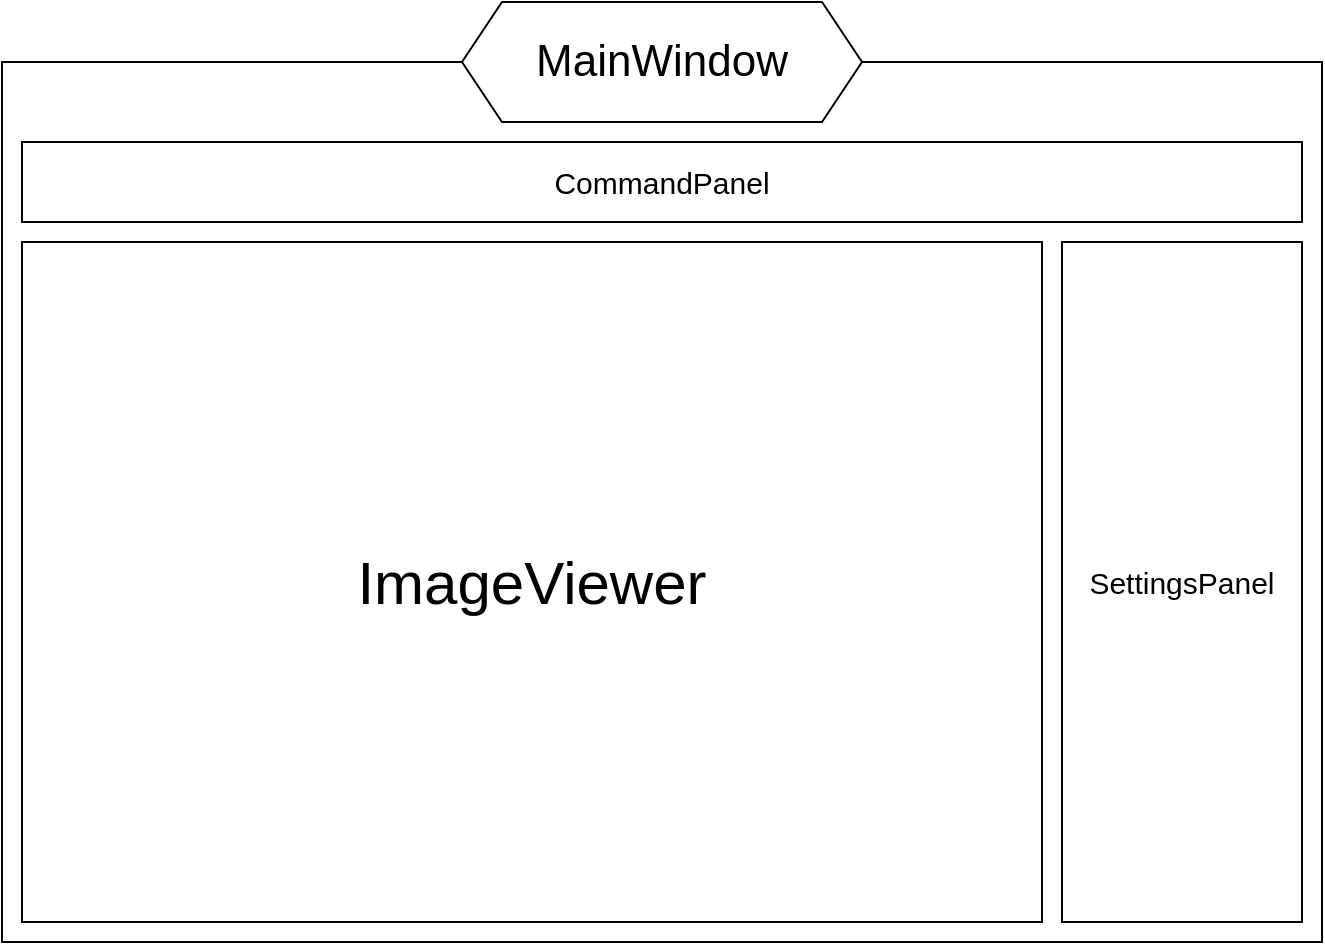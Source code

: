 <mxfile version="17.1.3" type="onedrive" pages="3"><diagram id="gUqxlw25iz4UvqV-zX9P" name="VisualDiagram"><mxGraphModel dx="1187" dy="656" grid="1" gridSize="10" guides="1" tooltips="1" connect="1" arrows="1" fold="1" page="1" pageScale="1" pageWidth="2400" pageHeight="1200" math="0" shadow="0"><root><mxCell id="0"/><mxCell id="1" parent="0"/><mxCell id="TYqIzQCCckXKI6puFBeJ-9" value="" style="rounded=0;whiteSpace=wrap;html=1;" parent="1" vertex="1"><mxGeometry x="70" y="70" width="660" height="440" as="geometry"/></mxCell><mxCell id="TYqIzQCCckXKI6puFBeJ-8" value="&lt;font style=&quot;font-size: 22px&quot;&gt;MainWindow&lt;/font&gt;" style="shape=hexagon;perimeter=hexagonPerimeter2;whiteSpace=wrap;html=1;fixedSize=1;" parent="1" vertex="1"><mxGeometry x="300" y="40" width="200" height="60" as="geometry"/></mxCell><mxCell id="TYqIzQCCckXKI6puFBeJ-10" value="&lt;font style=&quot;font-size: 30px&quot;&gt;ImageViewer&lt;/font&gt;" style="rounded=0;whiteSpace=wrap;html=1;" parent="1" vertex="1"><mxGeometry x="80" y="160" width="510" height="340" as="geometry"/></mxCell><mxCell id="TYqIzQCCckXKI6puFBeJ-12" value="&lt;font style=&quot;font-size: 15px&quot;&gt;CommandPanel&lt;/font&gt;" style="rounded=0;whiteSpace=wrap;html=1;fontSize=12;" parent="1" vertex="1"><mxGeometry x="80" y="110" width="640" height="40" as="geometry"/></mxCell><mxCell id="z16jRH5eNLW3IyS8sLW2-1" value="&lt;font style=&quot;font-size: 15px&quot;&gt;SettingsPanel&lt;/font&gt;" style="rounded=0;whiteSpace=wrap;html=1;" parent="1" vertex="1"><mxGeometry x="600" y="160" width="120" height="340" as="geometry"/></mxCell></root></mxGraphModel></diagram><diagram id="eS6ghtszan5Nei97VqcW" name="ToolsDiagram"><mxGraphModel grid="1" gridSize="10" guides="1" tooltips="1" connect="1" arrows="1" page="1" fold="1" pageScale="1" pageWidth="2400" pageHeight="1200" math="0" shadow="0"><root><mxCell id="qd99x_kM1yX6RifVjNfl-0"/><mxCell id="qd99x_kM1yX6RifVjNfl-1" parent="qd99x_kM1yX6RifVjNfl-0"/><mxCell id="mh38-9NVwklnyIV7JSJV-9" value="" style="rounded=1;whiteSpace=wrap;html=1;fillColor=#eeeeee;strokeColor=#36393d;sketch=0;" parent="qd99x_kM1yX6RifVjNfl-1" vertex="1"><mxGeometry x="310" y="100" width="500" height="680" as="geometry"/></mxCell><mxCell id="qd99x_kM1yX6RifVjNfl-57" style="edgeStyle=orthogonalEdgeStyle;curved=1;rounded=0;orthogonalLoop=1;jettySize=auto;html=1;fontSize=13;" parent="qd99x_kM1yX6RifVjNfl-1" source="qd99x_kM1yX6RifVjNfl-49" target="qd99x_kM1yX6RifVjNfl-18" edge="1"><mxGeometry relative="1" as="geometry"><mxPoint x="1110" y="360" as="sourcePoint"/></mxGeometry></mxCell><mxCell id="qd99x_kM1yX6RifVjNfl-58" style="edgeStyle=orthogonalEdgeStyle;curved=1;rounded=0;orthogonalLoop=1;jettySize=auto;html=1;fontSize=13;" parent="qd99x_kM1yX6RifVjNfl-1" source="qd99x_kM1yX6RifVjNfl-49" target="qd99x_kM1yX6RifVjNfl-19" edge="1"><mxGeometry relative="1" as="geometry"><mxPoint x="1110.0" y="360" as="sourcePoint"/></mxGeometry></mxCell><mxCell id="P2Atx5ClUUhw18GvVwRq-2" style="edgeStyle=orthogonalEdgeStyle;curved=1;rounded=0;orthogonalLoop=1;jettySize=auto;html=1;entryX=0.5;entryY=1;entryDx=0;entryDy=0;endSize=6;elbow=vertical;" parent="qd99x_kM1yX6RifVjNfl-1" source="qd99x_kM1yX6RifVjNfl-49" target="P2Atx5ClUUhw18GvVwRq-0" edge="1"><mxGeometry relative="1" as="geometry"><mxPoint x="1110" y="360" as="sourcePoint"/></mxGeometry></mxCell><mxCell id="P2Atx5ClUUhw18GvVwRq-6" style="edgeStyle=orthogonalEdgeStyle;curved=1;rounded=0;orthogonalLoop=1;jettySize=auto;html=1;fontSize=16;endSize=6;elbow=vertical;" parent="qd99x_kM1yX6RifVjNfl-1" source="qd99x_kM1yX6RifVjNfl-49" target="P2Atx5ClUUhw18GvVwRq-3" edge="1"><mxGeometry relative="1" as="geometry"><mxPoint x="1110" y="360" as="sourcePoint"/></mxGeometry></mxCell><mxCell id="qd99x_kM1yX6RifVjNfl-49" value="" style="rounded=1;whiteSpace=wrap;html=1;fontSize=13;" parent="qd99x_kM1yX6RifVjNfl-1" vertex="1"><mxGeometry x="835" y="380" width="730" height="510" as="geometry"/></mxCell><mxCell id="qd99x_kM1yX6RifVjNfl-2" value="" style="rounded=0;orthogonalLoop=1;jettySize=auto;html=1;fontSize=15;edgeStyle=orthogonalEdgeStyle;curved=1;" parent="qd99x_kM1yX6RifVjNfl-1" source="qd99x_kM1yX6RifVjNfl-6" target="qd99x_kM1yX6RifVjNfl-10" edge="1"><mxGeometry relative="1" as="geometry"/></mxCell><mxCell id="qd99x_kM1yX6RifVjNfl-3" style="edgeStyle=orthogonalEdgeStyle;curved=1;rounded=0;orthogonalLoop=1;jettySize=auto;html=1;fontSize=26;" parent="qd99x_kM1yX6RifVjNfl-1" source="qd99x_kM1yX6RifVjNfl-6" target="qd99x_kM1yX6RifVjNfl-14" edge="1"><mxGeometry relative="1" as="geometry"/></mxCell><mxCell id="qd99x_kM1yX6RifVjNfl-4" style="edgeStyle=orthogonalEdgeStyle;curved=1;rounded=0;orthogonalLoop=1;jettySize=auto;html=1;fontSize=26;" parent="qd99x_kM1yX6RifVjNfl-1" source="qd99x_kM1yX6RifVjNfl-6" target="qd99x_kM1yX6RifVjNfl-17" edge="1"><mxGeometry relative="1" as="geometry"/></mxCell><mxCell id="qd99x_kM1yX6RifVjNfl-5" style="edgeStyle=orthogonalEdgeStyle;curved=1;rounded=0;orthogonalLoop=1;jettySize=auto;html=1;fontSize=26;" parent="qd99x_kM1yX6RifVjNfl-1" source="qd99x_kM1yX6RifVjNfl-6" target="qd99x_kM1yX6RifVjNfl-20" edge="1"><mxGeometry relative="1" as="geometry"/></mxCell><mxCell id="qd99x_kM1yX6RifVjNfl-6" value="&lt;font style=&quot;font-size: 26px&quot;&gt;Tools&lt;/font&gt;" style="shape=hexagon;perimeter=hexagonPerimeter2;whiteSpace=wrap;html=1;fixedSize=1;rounded=1;" parent="qd99x_kM1yX6RifVjNfl-1" vertex="1"><mxGeometry x="1200" y="50" width="400" height="60" as="geometry"/></mxCell><mxCell id="qd99x_kM1yX6RifVjNfl-7" value="" style="edgeStyle=orthogonalEdgeStyle;rounded=0;orthogonalLoop=1;jettySize=auto;html=1;fontSize=18;curved=1;" parent="qd99x_kM1yX6RifVjNfl-1" source="qd99x_kM1yX6RifVjNfl-10" target="qd99x_kM1yX6RifVjNfl-11" edge="1"><mxGeometry relative="1" as="geometry"/></mxCell><mxCell id="qd99x_kM1yX6RifVjNfl-8" value="" style="edgeStyle=orthogonalEdgeStyle;curved=1;rounded=0;orthogonalLoop=1;jettySize=auto;html=1;fontSize=18;" parent="qd99x_kM1yX6RifVjNfl-1" source="qd99x_kM1yX6RifVjNfl-10" target="qd99x_kM1yX6RifVjNfl-12" edge="1"><mxGeometry relative="1" as="geometry"><mxPoint x="560.0" y="210" as="targetPoint"/></mxGeometry></mxCell><mxCell id="qd99x_kM1yX6RifVjNfl-9" style="edgeStyle=orthogonalEdgeStyle;curved=1;rounded=0;orthogonalLoop=1;jettySize=auto;html=1;fontSize=18;" parent="qd99x_kM1yX6RifVjNfl-1" source="qd99x_kM1yX6RifVjNfl-10" target="qd99x_kM1yX6RifVjNfl-13" edge="1"><mxGeometry relative="1" as="geometry"/></mxCell><mxCell id="qd99x_kM1yX6RifVjNfl-10" value="&lt;font style=&quot;font-size: 18px&quot;&gt;Brushes&lt;br&gt;&lt;/font&gt;" style="whiteSpace=wrap;html=1;rounded=1;" parent="qd99x_kM1yX6RifVjNfl-1" vertex="1"><mxGeometry x="490" y="120" width="140" height="70" as="geometry"/></mxCell><mxCell id="qd99x_kM1yX6RifVjNfl-11" value="&lt;font style=&quot;font-size: 18px&quot;&gt;Eraser&lt;/font&gt;" style="whiteSpace=wrap;html=1;rounded=1;" parent="qd99x_kM1yX6RifVjNfl-1" vertex="1"><mxGeometry x="340" y="210" width="120" height="60" as="geometry"/></mxCell><mxCell id="qd99x_kM1yX6RifVjNfl-12" value="&lt;font style=&quot;font-size: 18px&quot;&gt;Pen&lt;/font&gt;" style="whiteSpace=wrap;html=1;rounded=1;" parent="qd99x_kM1yX6RifVjNfl-1" vertex="1"><mxGeometry x="500" y="210" width="120" height="60" as="geometry"/></mxCell><mxCell id="qd99x_kM1yX6RifVjNfl-13" value="&lt;span style=&quot;font-size: 18px&quot;&gt;Fill&lt;br&gt;&lt;/span&gt;" style="whiteSpace=wrap;html=1;rounded=1;fillColor=#f5f5f5;strokeColor=#666666;fontColor=#333333;glass=0;sketch=1;" parent="qd99x_kM1yX6RifVjNfl-1" vertex="1"><mxGeometry x="660" y="210" width="120" height="60" as="geometry"/></mxCell><mxCell id="qd99x_kM1yX6RifVjNfl-14" value="&lt;font style=&quot;font-size: 18px&quot;&gt;Image&lt;br&gt;&lt;/font&gt;" style="whiteSpace=wrap;html=1;rounded=1;" parent="qd99x_kM1yX6RifVjNfl-1" vertex="1"><mxGeometry x="2110" y="180" width="140" height="70" as="geometry"/></mxCell><mxCell id="qd99x_kM1yX6RifVjNfl-15" value="" style="edgeStyle=orthogonalEdgeStyle;rounded=0;orthogonalLoop=1;jettySize=auto;html=1;fontSize=18;curved=1;" parent="qd99x_kM1yX6RifVjNfl-1" source="qd99x_kM1yX6RifVjNfl-17" target="qd99x_kM1yX6RifVjNfl-18" edge="1"><mxGeometry relative="1" as="geometry"/></mxCell><mxCell id="qd99x_kM1yX6RifVjNfl-16" value="" style="edgeStyle=orthogonalEdgeStyle;curved=1;rounded=0;orthogonalLoop=1;jettySize=auto;html=1;fontSize=18;" parent="qd99x_kM1yX6RifVjNfl-1" source="qd99x_kM1yX6RifVjNfl-17" target="qd99x_kM1yX6RifVjNfl-19" edge="1"><mxGeometry relative="1" as="geometry"><mxPoint x="1195.0" y="240" as="targetPoint"/></mxGeometry></mxCell><mxCell id="P2Atx5ClUUhw18GvVwRq-1" style="edgeStyle=orthogonalEdgeStyle;curved=1;rounded=0;orthogonalLoop=1;jettySize=auto;html=1;entryX=0.5;entryY=0;entryDx=0;entryDy=0;endSize=6;elbow=vertical;" parent="qd99x_kM1yX6RifVjNfl-1" source="qd99x_kM1yX6RifVjNfl-17" target="P2Atx5ClUUhw18GvVwRq-0" edge="1"><mxGeometry relative="1" as="geometry"/></mxCell><mxCell id="P2Atx5ClUUhw18GvVwRq-5" style="edgeStyle=orthogonalEdgeStyle;curved=1;rounded=0;orthogonalLoop=1;jettySize=auto;html=1;fontSize=16;endSize=6;elbow=vertical;" parent="qd99x_kM1yX6RifVjNfl-1" source="qd99x_kM1yX6RifVjNfl-17" target="P2Atx5ClUUhw18GvVwRq-3" edge="1"><mxGeometry relative="1" as="geometry"><Array as="points"><mxPoint x="1425" y="185"/></Array></mxGeometry></mxCell><mxCell id="qd99x_kM1yX6RifVjNfl-17" value="&lt;font style=&quot;font-size: 18px&quot;&gt;Shapes/Marquee&lt;br&gt;&lt;/font&gt;" style="whiteSpace=wrap;html=1;rounded=1;" parent="qd99x_kM1yX6RifVjNfl-1" vertex="1"><mxGeometry x="1105" y="150" width="170" height="70" as="geometry"/></mxCell><mxCell id="qd99x_kM1yX6RifVjNfl-18" value="&lt;font style=&quot;font-size: 18px&quot;&gt;Rectangle&lt;br&gt;&lt;/font&gt;" style="whiteSpace=wrap;html=1;rounded=1;" parent="qd99x_kM1yX6RifVjNfl-1" vertex="1"><mxGeometry x="895" y="270" width="120" height="60" as="geometry"/></mxCell><mxCell id="qd99x_kM1yX6RifVjNfl-19" value="&lt;font style=&quot;font-size: 18px&quot;&gt;Circle&lt;/font&gt;" style="whiteSpace=wrap;html=1;rounded=1;" parent="qd99x_kM1yX6RifVjNfl-1" vertex="1"><mxGeometry x="1050" y="270" width="120" height="60" as="geometry"/></mxCell><mxCell id="mh38-9NVwklnyIV7JSJV-2" value="" style="edgeStyle=orthogonalEdgeStyle;rounded=0;orthogonalLoop=1;jettySize=auto;html=1;curved=1;" parent="qd99x_kM1yX6RifVjNfl-1" source="qd99x_kM1yX6RifVjNfl-20" target="mh38-9NVwklnyIV7JSJV-1" edge="1"><mxGeometry relative="1" as="geometry"/></mxCell><mxCell id="qd99x_kM1yX6RifVjNfl-20" value="&lt;font style=&quot;font-size: 18px&quot;&gt;Frames&lt;br&gt;&lt;/font&gt;" style="whiteSpace=wrap;html=1;rounded=1;" parent="qd99x_kM1yX6RifVjNfl-1" vertex="1"><mxGeometry x="1580" y="180" width="140" height="70" as="geometry"/></mxCell><mxCell id="qd99x_kM1yX6RifVjNfl-23" value="" style="edgeStyle=orthogonalEdgeStyle;curved=1;rounded=0;orthogonalLoop=1;jettySize=auto;html=1;fontSize=26;" parent="qd99x_kM1yX6RifVjNfl-1" source="qd99x_kM1yX6RifVjNfl-21" target="qd99x_kM1yX6RifVjNfl-22" edge="1"><mxGeometry relative="1" as="geometry"/></mxCell><mxCell id="qd99x_kM1yX6RifVjNfl-50" style="edgeStyle=orthogonalEdgeStyle;curved=1;rounded=0;orthogonalLoop=1;jettySize=auto;html=1;fontSize=13;" parent="qd99x_kM1yX6RifVjNfl-1" source="qd99x_kM1yX6RifVjNfl-21" target="qd99x_kM1yX6RifVjNfl-49" edge="1"><mxGeometry relative="1" as="geometry"/></mxCell><mxCell id="mh38-9NVwklnyIV7JSJV-6" style="edgeStyle=orthogonalEdgeStyle;curved=1;rounded=0;orthogonalLoop=1;jettySize=auto;html=1;" parent="qd99x_kM1yX6RifVjNfl-1" source="qd99x_kM1yX6RifVjNfl-21" target="30QaStOw9MZseTAukwQk-8" edge="1"><mxGeometry relative="1" as="geometry"/></mxCell><mxCell id="mh38-9NVwklnyIV7JSJV-7" style="edgeStyle=orthogonalEdgeStyle;curved=1;rounded=0;orthogonalLoop=1;jettySize=auto;html=1;" parent="qd99x_kM1yX6RifVjNfl-1" source="qd99x_kM1yX6RifVjNfl-21" target="30QaStOw9MZseTAukwQk-15" edge="1"><mxGeometry relative="1" as="geometry"/></mxCell><mxCell id="qd99x_kM1yX6RifVjNfl-21" value="&lt;font style=&quot;font-size: 26px&quot;&gt;SideBar&lt;br&gt;&lt;/font&gt;" style="shape=hexagon;perimeter=hexagonPerimeter2;whiteSpace=wrap;html=1;fixedSize=1;rounded=1;" parent="qd99x_kM1yX6RifVjNfl-1" vertex="1"><mxGeometry x="1201.25" y="1090" width="400" height="60" as="geometry"/></mxCell><mxCell id="qd99x_kM1yX6RifVjNfl-46" style="edgeStyle=orthogonalEdgeStyle;curved=1;rounded=0;orthogonalLoop=1;jettySize=auto;html=1;fontSize=13;" parent="qd99x_kM1yX6RifVjNfl-1" source="qd99x_kM1yX6RifVjNfl-22" target="qd99x_kM1yX6RifVjNfl-13" edge="1"><mxGeometry relative="1" as="geometry"/></mxCell><mxCell id="qd99x_kM1yX6RifVjNfl-47" style="edgeStyle=orthogonalEdgeStyle;curved=1;rounded=0;orthogonalLoop=1;jettySize=auto;html=1;entryX=0.5;entryY=1;entryDx=0;entryDy=0;fontSize=13;" parent="qd99x_kM1yX6RifVjNfl-1" source="qd99x_kM1yX6RifVjNfl-22" target="qd99x_kM1yX6RifVjNfl-12" edge="1"><mxGeometry relative="1" as="geometry"/></mxCell><mxCell id="qd99x_kM1yX6RifVjNfl-48" style="edgeStyle=orthogonalEdgeStyle;curved=1;rounded=0;orthogonalLoop=1;jettySize=auto;html=1;entryX=0.5;entryY=1;entryDx=0;entryDy=0;fontSize=13;" parent="qd99x_kM1yX6RifVjNfl-1" source="qd99x_kM1yX6RifVjNfl-22" target="qd99x_kM1yX6RifVjNfl-11" edge="1"><mxGeometry relative="1" as="geometry"/></mxCell><mxCell id="qd99x_kM1yX6RifVjNfl-56" style="edgeStyle=orthogonalEdgeStyle;curved=1;rounded=0;orthogonalLoop=1;jettySize=auto;html=1;fontSize=13;" parent="qd99x_kM1yX6RifVjNfl-1" source="qd99x_kM1yX6RifVjNfl-40" target="qd99x_kM1yX6RifVjNfl-51" edge="1"><mxGeometry relative="1" as="geometry"/></mxCell><mxCell id="mh38-9NVwklnyIV7JSJV-4" style="edgeStyle=orthogonalEdgeStyle;curved=1;rounded=0;orthogonalLoop=1;jettySize=auto;html=1;" parent="qd99x_kM1yX6RifVjNfl-1" source="30QaStOw9MZseTAukwQk-8" target="mh38-9NVwklnyIV7JSJV-1" edge="1"><mxGeometry relative="1" as="geometry"/></mxCell><mxCell id="mh38-9NVwklnyIV7JSJV-5" style="edgeStyle=orthogonalEdgeStyle;curved=1;rounded=0;orthogonalLoop=1;jettySize=auto;html=1;" parent="qd99x_kM1yX6RifVjNfl-1" source="30QaStOw9MZseTAukwQk-15" target="qd99x_kM1yX6RifVjNfl-14" edge="1"><mxGeometry relative="1" as="geometry"/></mxCell><mxCell id="mh38-9NVwklnyIV7JSJV-1" value="&lt;font style=&quot;font-size: 18px&quot;&gt;???&lt;br&gt;&lt;/font&gt;" style="whiteSpace=wrap;html=1;rounded=1;" parent="qd99x_kM1yX6RifVjNfl-1" vertex="1"><mxGeometry x="1690" y="290" width="140" height="70" as="geometry"/></mxCell><mxCell id="xQnCSzFYSemub42s1QDa-0" value="" style="group" parent="qd99x_kM1yX6RifVjNfl-1" connectable="0" vertex="1"><mxGeometry x="1610" y="415" width="300" height="450" as="geometry"/></mxCell><mxCell id="30QaStOw9MZseTAukwQk-8" value="" style="whiteSpace=wrap;html=1;rounded=1;" parent="xQnCSzFYSemub42s1QDa-0" vertex="1"><mxGeometry width="300" height="450" as="geometry"/></mxCell><mxCell id="30QaStOw9MZseTAukwQk-9" value="Icons" style="rounded=1;whiteSpace=wrap;html=1;fontSize=26;" parent="xQnCSzFYSemub42s1QDa-0" vertex="1"><mxGeometry x="25" y="20" width="250" height="60" as="geometry"/></mxCell><mxCell id="30QaStOw9MZseTAukwQk-10" value="&lt;font style=&quot;font-size: 16px&quot;&gt;Thickness&lt;/font&gt;" style="text;html=1;strokeColor=none;fillColor=none;align=center;verticalAlign=middle;whiteSpace=wrap;rounded=0;fontSize=26;" parent="xQnCSzFYSemub42s1QDa-0" vertex="1"><mxGeometry x="120" y="170" width="60" height="30" as="geometry"/></mxCell><mxCell id="30QaStOw9MZseTAukwQk-11" value="&lt;font style=&quot;font-size: 13px&quot;&gt;Slider&lt;/font&gt;" style="rounded=1;whiteSpace=wrap;html=1;fontSize=16;" parent="xQnCSzFYSemub42s1QDa-0" vertex="1"><mxGeometry x="30" y="200" width="240" height="20" as="geometry"/></mxCell><mxCell id="30QaStOw9MZseTAukwQk-12" value="" style="rounded=1;whiteSpace=wrap;html=1;fillColor=#dae8fc;strokeColor=#6c8ebf;" parent="xQnCSzFYSemub42s1QDa-0" vertex="1"><mxGeometry x="25" y="110" width="50" height="50" as="geometry"/></mxCell><mxCell id="30QaStOw9MZseTAukwQk-13" value="&lt;font style=&quot;font-size: 16px&quot;&gt;Choose color&lt;/font&gt;" style="rounded=1;whiteSpace=wrap;html=1;" parent="xQnCSzFYSemub42s1QDa-0" vertex="1"><mxGeometry x="80" y="110" width="190" height="50" as="geometry"/></mxCell><mxCell id="xQnCSzFYSemub42s1QDa-1" value="" style="group" parent="qd99x_kM1yX6RifVjNfl-1" connectable="0" vertex="1"><mxGeometry x="2030" y="310" width="300" height="450" as="geometry"/></mxCell><mxCell id="30QaStOw9MZseTAukwQk-15" value="" style="whiteSpace=wrap;html=1;rounded=1;" parent="xQnCSzFYSemub42s1QDa-1" vertex="1"><mxGeometry width="300" height="450" as="geometry"/></mxCell><mxCell id="30QaStOw9MZseTAukwQk-16" value="Icons" style="rounded=1;whiteSpace=wrap;html=1;fontSize=26;" parent="xQnCSzFYSemub42s1QDa-1" vertex="1"><mxGeometry x="25" y="20" width="250" height="60" as="geometry"/></mxCell><mxCell id="30QaStOw9MZseTAukwQk-17" value="&lt;font style=&quot;font-size: 16px&quot;&gt;Thickness&lt;/font&gt;" style="text;html=1;strokeColor=none;fillColor=none;align=center;verticalAlign=middle;whiteSpace=wrap;rounded=0;fontSize=26;" parent="xQnCSzFYSemub42s1QDa-1" vertex="1"><mxGeometry x="120" y="170" width="60" height="30" as="geometry"/></mxCell><mxCell id="30QaStOw9MZseTAukwQk-18" value="&lt;font style=&quot;font-size: 13px&quot;&gt;Slider&lt;/font&gt;" style="rounded=1;whiteSpace=wrap;html=1;fontSize=16;" parent="xQnCSzFYSemub42s1QDa-1" vertex="1"><mxGeometry x="30" y="200" width="240" height="20" as="geometry"/></mxCell><mxCell id="30QaStOw9MZseTAukwQk-19" value="" style="rounded=1;whiteSpace=wrap;html=1;fillColor=#dae8fc;strokeColor=#6c8ebf;" parent="xQnCSzFYSemub42s1QDa-1" vertex="1"><mxGeometry x="25" y="110" width="50" height="50" as="geometry"/></mxCell><mxCell id="30QaStOw9MZseTAukwQk-20" value="&lt;font style=&quot;font-size: 16px&quot;&gt;Choose color&lt;/font&gt;" style="rounded=1;whiteSpace=wrap;html=1;" parent="xQnCSzFYSemub42s1QDa-1" vertex="1"><mxGeometry x="80" y="110" width="190" height="50" as="geometry"/></mxCell><mxCell id="xQnCSzFYSemub42s1QDa-6" value="" style="group" parent="qd99x_kM1yX6RifVjNfl-1" connectable="0" vertex="1"><mxGeometry x="1235" y="415" width="300" height="450" as="geometry"/></mxCell><mxCell id="qd99x_kM1yX6RifVjNfl-51" value="" style="whiteSpace=wrap;html=1;rounded=1;" parent="xQnCSzFYSemub42s1QDa-6" vertex="1"><mxGeometry width="300" height="450" as="geometry"/></mxCell><mxCell id="qd99x_kM1yX6RifVjNfl-59" value="&lt;font style=&quot;font-size: 16px&quot;&gt;Fill&lt;/font&gt;" style="text;html=1;strokeColor=none;fillColor=none;align=center;verticalAlign=middle;whiteSpace=wrap;rounded=0;fontSize=26;" parent="xQnCSzFYSemub42s1QDa-6" vertex="1"><mxGeometry x="120" y="5" width="60" height="30" as="geometry"/></mxCell><mxCell id="qd99x_kM1yX6RifVjNfl-68" value="&lt;font style=&quot;font-size: 16px&quot;&gt;Line type&lt;/font&gt;" style="text;html=1;strokeColor=none;fillColor=none;align=center;verticalAlign=middle;whiteSpace=wrap;rounded=0;fontSize=26;" parent="xQnCSzFYSemub42s1QDa-6" vertex="1"><mxGeometry x="110" y="95" width="80" height="30" as="geometry"/></mxCell><mxCell id="qd99x_kM1yX6RifVjNfl-69" value="&lt;font style=&quot;font-size: 16px&quot;&gt;Thickness&lt;/font&gt;" style="text;html=1;strokeColor=none;fillColor=none;align=center;verticalAlign=middle;whiteSpace=wrap;rounded=0;fontSize=26;" parent="xQnCSzFYSemub42s1QDa-6" vertex="1"><mxGeometry x="120" y="185" width="60" height="30" as="geometry"/></mxCell><mxCell id="qd99x_kM1yX6RifVjNfl-70" value="&lt;font style=&quot;font-size: 13px&quot;&gt;Slider&lt;/font&gt;" style="rounded=1;whiteSpace=wrap;html=1;fontSize=16;" parent="xQnCSzFYSemub42s1QDa-6" vertex="1"><mxGeometry x="30" y="215" width="240" height="20" as="geometry"/></mxCell><mxCell id="qd99x_kM1yX6RifVjNfl-75" value="&lt;font style=&quot;font-size: 16px&quot;&gt;Shape rotation and flip&lt;/font&gt;" style="text;html=1;strokeColor=none;fillColor=none;align=center;verticalAlign=middle;whiteSpace=wrap;rounded=0;fontSize=26;" parent="xQnCSzFYSemub42s1QDa-6" vertex="1"><mxGeometry x="30" y="245" width="240" height="30" as="geometry"/></mxCell><mxCell id="qd99x_kM1yX6RifVjNfl-79" value="&lt;font style=&quot;font-size: 16px&quot;&gt;Image rotation and flip*&lt;/font&gt;" style="text;html=1;strokeColor=none;fillColor=none;align=center;verticalAlign=middle;whiteSpace=wrap;rounded=0;fontSize=26;" parent="xQnCSzFYSemub42s1QDa-6" vertex="1"><mxGeometry x="30" y="335" width="240" height="30" as="geometry"/></mxCell><mxCell id="xQnCSzFYSemub42s1QDa-2" value="" style="group" parent="xQnCSzFYSemub42s1QDa-6" connectable="0" vertex="1"><mxGeometry x="40" y="278.75" width="220" height="42.5" as="geometry"/></mxCell><mxCell id="qd99x_kM1yX6RifVjNfl-73" value="" style="rounded=1;whiteSpace=wrap;html=1;fontSize=16;" parent="xQnCSzFYSemub42s1QDa-2" vertex="1"><mxGeometry width="42.5" height="42.5" as="geometry"/></mxCell><mxCell id="qd99x_kM1yX6RifVjNfl-80" value="" style="rounded=1;whiteSpace=wrap;html=1;fontSize=16;" parent="xQnCSzFYSemub42s1QDa-2" vertex="1"><mxGeometry x="60" width="42.5" height="42.5" as="geometry"/></mxCell><mxCell id="qd99x_kM1yX6RifVjNfl-81" value="" style="rounded=1;whiteSpace=wrap;html=1;fontSize=16;" parent="xQnCSzFYSemub42s1QDa-2" vertex="1"><mxGeometry x="120" width="42.5" height="42.5" as="geometry"/></mxCell><mxCell id="qd99x_kM1yX6RifVjNfl-82" value="" style="rounded=1;whiteSpace=wrap;html=1;fontSize=16;" parent="xQnCSzFYSemub42s1QDa-2" vertex="1"><mxGeometry x="177.5" width="42.5" height="42.5" as="geometry"/></mxCell><mxCell id="xQnCSzFYSemub42s1QDa-3" value="" style="group" parent="xQnCSzFYSemub42s1QDa-6" connectable="0" vertex="1"><mxGeometry x="40" y="368.75" width="220" height="42.5" as="geometry"/></mxCell><mxCell id="qd99x_kM1yX6RifVjNfl-84" value="" style="rounded=1;whiteSpace=wrap;html=1;fontSize=16;" parent="xQnCSzFYSemub42s1QDa-3" vertex="1"><mxGeometry width="42.5" height="42.5" as="geometry"/></mxCell><mxCell id="qd99x_kM1yX6RifVjNfl-85" value="" style="rounded=1;whiteSpace=wrap;html=1;fontSize=16;" parent="xQnCSzFYSemub42s1QDa-3" vertex="1"><mxGeometry x="60" width="42.5" height="42.5" as="geometry"/></mxCell><mxCell id="qd99x_kM1yX6RifVjNfl-86" value="" style="rounded=1;whiteSpace=wrap;html=1;fontSize=16;" parent="xQnCSzFYSemub42s1QDa-3" vertex="1"><mxGeometry x="120" width="42.5" height="42.5" as="geometry"/></mxCell><mxCell id="qd99x_kM1yX6RifVjNfl-87" value="" style="rounded=1;whiteSpace=wrap;html=1;fontSize=16;" parent="xQnCSzFYSemub42s1QDa-3" vertex="1"><mxGeometry x="177.5" width="42.5" height="42.5" as="geometry"/></mxCell><mxCell id="xQnCSzFYSemub42s1QDa-4" value="" style="group" parent="xQnCSzFYSemub42s1QDa-6" connectable="0" vertex="1"><mxGeometry x="40" y="35" width="220" height="50" as="geometry"/></mxCell><mxCell id="qd99x_kM1yX6RifVjNfl-63" value="" style="rounded=1;whiteSpace=wrap;html=1;fontSize=16;fillColor=#b1ddf0;strokeColor=#10739e;" parent="xQnCSzFYSemub42s1QDa-4" vertex="1"><mxGeometry width="42.5" height="50" as="geometry"/></mxCell><mxCell id="qd99x_kM1yX6RifVjNfl-64" value="None/Solid" style="rounded=1;whiteSpace=wrap;html=1;fontSize=16;" parent="xQnCSzFYSemub42s1QDa-4" vertex="1"><mxGeometry x="50" width="170" height="50" as="geometry"/></mxCell><mxCell id="xQnCSzFYSemub42s1QDa-5" value="" style="group" parent="xQnCSzFYSemub42s1QDa-6" connectable="0" vertex="1"><mxGeometry x="40" y="128.75" width="220" height="42.5" as="geometry"/></mxCell><mxCell id="qd99x_kM1yX6RifVjNfl-66" value="" style="rounded=1;whiteSpace=wrap;html=1;fontSize=16;fillColor=#d0cee2;strokeColor=#56517e;" parent="xQnCSzFYSemub42s1QDa-5" vertex="1"><mxGeometry width="42.5" height="42.5" as="geometry"/></mxCell><mxCell id="qd99x_kM1yX6RifVjNfl-67" value="None/Solid" style="rounded=1;whiteSpace=wrap;html=1;fontSize=16;" parent="xQnCSzFYSemub42s1QDa-5" vertex="1"><mxGeometry x="50" width="170" height="42.5" as="geometry"/></mxCell><mxCell id="xQnCSzFYSemub42s1QDa-7" value="" style="group" parent="qd99x_kM1yX6RifVjNfl-1" connectable="0" vertex="1"><mxGeometry x="865" y="415" width="300" height="450" as="geometry"/></mxCell><mxCell id="qd99x_kM1yX6RifVjNfl-40" value="" style="whiteSpace=wrap;html=1;rounded=1;" parent="xQnCSzFYSemub42s1QDa-7" vertex="1"><mxGeometry width="300" height="450" as="geometry"/></mxCell><mxCell id="qd99x_kM1yX6RifVjNfl-42" value="Icons" style="rounded=1;whiteSpace=wrap;html=1;fontSize=26;" parent="xQnCSzFYSemub42s1QDa-7" vertex="1"><mxGeometry x="25" y="20" width="250" height="95" as="geometry"/></mxCell><mxCell id="xQnCSzFYSemub42s1QDa-9" value="" style="group" parent="qd99x_kM1yX6RifVjNfl-1" connectable="0" vertex="1"><mxGeometry x="410" y="310" width="300" height="450" as="geometry"/></mxCell><mxCell id="qd99x_kM1yX6RifVjNfl-22" value="" style="whiteSpace=wrap;html=1;rounded=1;" parent="xQnCSzFYSemub42s1QDa-9" vertex="1"><mxGeometry width="300" height="450" as="geometry"/></mxCell><mxCell id="qd99x_kM1yX6RifVjNfl-25" value="Icons" style="rounded=1;whiteSpace=wrap;html=1;fontSize=26;" parent="xQnCSzFYSemub42s1QDa-9" vertex="1"><mxGeometry x="25" y="20" width="250" height="60" as="geometry"/></mxCell><mxCell id="qd99x_kM1yX6RifVjNfl-35" value="&lt;font style=&quot;font-size: 16px&quot;&gt;Thickness&lt;/font&gt;" style="text;html=1;strokeColor=none;fillColor=none;align=center;verticalAlign=middle;whiteSpace=wrap;rounded=0;fontSize=26;" parent="xQnCSzFYSemub42s1QDa-9" vertex="1"><mxGeometry x="120" y="170" width="60" height="30" as="geometry"/></mxCell><mxCell id="qd99x_kM1yX6RifVjNfl-39" value="&lt;font style=&quot;font-size: 13px&quot;&gt;Slider&lt;/font&gt;" style="rounded=1;whiteSpace=wrap;html=1;fontSize=16;" parent="xQnCSzFYSemub42s1QDa-9" vertex="1"><mxGeometry x="30" y="200" width="240" height="20" as="geometry"/></mxCell><mxCell id="xQnCSzFYSemub42s1QDa-8" value="" style="group" parent="xQnCSzFYSemub42s1QDa-9" connectable="0" vertex="1"><mxGeometry x="25" y="110" width="245" height="50" as="geometry"/></mxCell><mxCell id="30QaStOw9MZseTAukwQk-0" value="" style="rounded=1;whiteSpace=wrap;html=1;fillColor=#dae8fc;strokeColor=#6c8ebf;" parent="xQnCSzFYSemub42s1QDa-8" vertex="1"><mxGeometry width="50" height="50" as="geometry"/></mxCell><mxCell id="30QaStOw9MZseTAukwQk-1" value="&lt;font style=&quot;font-size: 16px&quot;&gt;Choose color&lt;/font&gt;" style="rounded=1;whiteSpace=wrap;html=1;" parent="xQnCSzFYSemub42s1QDa-8" vertex="1"><mxGeometry x="55" width="190" height="50" as="geometry"/></mxCell><mxCell id="P2Atx5ClUUhw18GvVwRq-0" value="&lt;font style=&quot;font-size: 16px&quot;&gt;Rectangular&lt;br&gt;Marquee*&lt;br&gt;&lt;/font&gt;" style="whiteSpace=wrap;html=1;rounded=1;" parent="qd99x_kM1yX6RifVjNfl-1" vertex="1"><mxGeometry x="1205" y="270" width="120" height="60" as="geometry"/></mxCell><mxCell id="P2Atx5ClUUhw18GvVwRq-3" value="&lt;font style=&quot;font-size: 16px&quot;&gt;Circular&lt;br&gt;Marquee*&lt;br&gt;&lt;/font&gt;" style="whiteSpace=wrap;html=1;rounded=1;" parent="qd99x_kM1yX6RifVjNfl-1" vertex="1"><mxGeometry x="1365" y="270" width="120" height="60" as="geometry"/></mxCell></root></mxGraphModel></diagram><diagram id="hm_2IccYiodQNEGX2XYn" name="ClassDiagram"><mxGraphModel grid="1" gridSize="10" guides="1" tooltips="1" connect="1" arrows="1" page="1" fold="1" pageScale="1" pageWidth="3600" pageHeight="1200" math="0" shadow="0"><root><mxCell id="YBcPF82ozq_YH_OuJ3OI-0"/><mxCell id="YBcPF82ozq_YH_OuJ3OI-1" parent="YBcPF82ozq_YH_OuJ3OI-0"/><mxCell id="KeXw3ybOegYoDLqDCdpR-27" value="" style="whiteSpace=wrap;html=1;rounded=1;" parent="YBcPF82ozq_YH_OuJ3OI-1" vertex="1"><mxGeometry x="1700" y="160" width="800" height="860" as="geometry"/></mxCell><mxCell id="RJ3eeKuyQtg_pbjb46W--0" value="ImageEditor" style="swimlane;fontStyle=1;align=center;verticalAlign=top;childLayout=stackLayout;horizontal=1;startSize=26;horizontalStack=0;resizeParent=1;resizeParentMax=0;resizeLast=0;collapsible=1;marginBottom=0;glass=0;fillColor=#F2F2F2;labelBorderColor=none;rounded=1;" parent="YBcPF82ozq_YH_OuJ3OI-1" collapsed="1" vertex="1"><mxGeometry x="1220" y="50" width="100" height="26" as="geometry"><mxRectangle x="1100" y="60" width="160" height="34" as="alternateBounds"/></mxGeometry></mxCell><mxCell id="RJ3eeKuyQtg_pbjb46W--2" value="" style="line;strokeWidth=1;fillColor=none;align=left;verticalAlign=middle;spacingTop=-1;spacingLeft=3;spacingRight=3;rotatable=0;labelPosition=right;points=[];portConstraint=eastwest;glass=0;rounded=1;" parent="RJ3eeKuyQtg_pbjb46W--0" vertex="1"><mxGeometry y="26" width="160" height="8" as="geometry"/></mxCell><mxCell id="RJ3eeKuyQtg_pbjb46W--12" value="ImageViewer" style="swimlane;fontStyle=1;align=center;verticalAlign=top;childLayout=stackLayout;horizontal=1;startSize=26;horizontalStack=0;resizeParent=1;resizeParentMax=0;resizeLast=0;collapsible=1;marginBottom=0;glass=0;labelBorderColor=none;fillColor=#F2F2F2;rounded=1;" parent="YBcPF82ozq_YH_OuJ3OI-1" collapsed="1" vertex="1"><mxGeometry x="930" y="159.86" width="100" height="26" as="geometry"><mxRectangle x="1100" y="160" width="160" height="86" as="alternateBounds"/></mxGeometry></mxCell><mxCell id="RJ3eeKuyQtg_pbjb46W--13" value="+ field: type" style="text;strokeColor=none;fillColor=none;align=left;verticalAlign=top;spacingLeft=4;spacingRight=4;overflow=hidden;rotatable=0;points=[[0,0.5],[1,0.5]];portConstraint=eastwest;glass=0;labelBorderColor=none;rounded=1;" parent="RJ3eeKuyQtg_pbjb46W--12" vertex="1"><mxGeometry y="26" width="160" height="26" as="geometry"/></mxCell><mxCell id="RJ3eeKuyQtg_pbjb46W--14" value="" style="line;strokeWidth=1;fillColor=none;align=left;verticalAlign=middle;spacingTop=-1;spacingLeft=3;spacingRight=3;rotatable=0;labelPosition=right;points=[];portConstraint=eastwest;glass=0;labelBorderColor=none;rounded=1;" parent="RJ3eeKuyQtg_pbjb46W--12" vertex="1"><mxGeometry y="52" width="160" height="8" as="geometry"/></mxCell><mxCell id="RJ3eeKuyQtg_pbjb46W--15" value="+ method(type): type" style="text;strokeColor=none;fillColor=none;align=left;verticalAlign=top;spacingLeft=4;spacingRight=4;overflow=hidden;rotatable=0;points=[[0,0.5],[1,0.5]];portConstraint=eastwest;glass=0;labelBorderColor=none;rounded=1;" parent="RJ3eeKuyQtg_pbjb46W--12" vertex="1"><mxGeometry y="60" width="160" height="26" as="geometry"/></mxCell><mxCell id="RJ3eeKuyQtg_pbjb46W--22" value="" style="endArrow=diamondThin;endFill=0;endSize=15;html=1;edgeStyle=orthogonalEdgeStyle;strokeWidth=1;elbow=vertical;entryX=0.5;entryY=1;entryDx=0;entryDy=0;" parent="YBcPF82ozq_YH_OuJ3OI-1" source="g-297emGrKXr3WrsF2n8-68" target="RJ3eeKuyQtg_pbjb46W--0" edge="1"><mxGeometry width="160" relative="1" as="geometry"><mxPoint x="1160" y="140" as="sourcePoint"/><mxPoint x="1250.0" y="86" as="targetPoint"/><Array as="points"><mxPoint x="1270" y="543"/></Array></mxGeometry></mxCell><mxCell id="RJ3eeKuyQtg_pbjb46W--26" value="1" style="edgeLabel;html=1;align=center;verticalAlign=middle;resizable=0;points=[];fontSize=11;fontFamily=Helvetica;fontColor=default;rounded=1;" parent="RJ3eeKuyQtg_pbjb46W--22" connectable="0" vertex="1"><mxGeometry x="-0.928" y="-1" relative="1" as="geometry"><mxPoint x="9" y="4" as="offset"/></mxGeometry></mxCell><mxCell id="RJ3eeKuyQtg_pbjb46W--53" value="" style="endArrow=diamondThin;endFill=0;endSize=15;html=1;edgeStyle=orthogonalEdgeStyle;strokeWidth=1;labelBackgroundColor=default;fontFamily=Helvetica;fontSize=11;fontColor=default;shape=connector;elbow=vertical;exitX=0.5;exitY=0;exitDx=0;exitDy=0;entryX=0.25;entryY=1;entryDx=0;entryDy=0;" parent="YBcPF82ozq_YH_OuJ3OI-1" source="RJ3eeKuyQtg_pbjb46W--12" target="RJ3eeKuyQtg_pbjb46W--0" edge="1"><mxGeometry width="160" relative="1" as="geometry"><mxPoint x="1140" y="200" as="sourcePoint"/><mxPoint x="1290" y="200" as="targetPoint"/></mxGeometry></mxCell><mxCell id="RJ3eeKuyQtg_pbjb46W--54" value="1" style="edgeLabel;html=1;align=center;verticalAlign=middle;resizable=0;points=[];fontSize=11;fontFamily=Helvetica;fontColor=default;glass=0;labelBorderColor=none;fillColor=#F2F2F2;rounded=1;" parent="RJ3eeKuyQtg_pbjb46W--53" connectable="0" vertex="1"><mxGeometry x="-0.928" y="-1" relative="1" as="geometry"><mxPoint x="-7" y="-9" as="offset"/></mxGeometry></mxCell><mxCell id="1s0-KDggnjyiucKwTWtd-1" value="Canvas" style="swimlane;fontStyle=1;align=center;verticalAlign=top;childLayout=stackLayout;horizontal=1;startSize=26;horizontalStack=0;resizeParent=1;resizeParentMax=0;resizeLast=0;collapsible=1;marginBottom=0;glass=0;labelBorderColor=none;fillColor=#F2F2F2;rounded=1;" parent="YBcPF82ozq_YH_OuJ3OI-1" collapsed="1" vertex="1"><mxGeometry x="930" y="249.86" width="100" height="26" as="geometry"><mxRectangle x="1070" y="230" width="160" height="86" as="alternateBounds"/></mxGeometry></mxCell><mxCell id="1s0-KDggnjyiucKwTWtd-2" value="+ field: type" style="text;strokeColor=none;fillColor=none;align=left;verticalAlign=top;spacingLeft=4;spacingRight=4;overflow=hidden;rotatable=0;points=[[0,0.5],[1,0.5]];portConstraint=eastwest;glass=0;labelBorderColor=none;rounded=1;" parent="1s0-KDggnjyiucKwTWtd-1" vertex="1"><mxGeometry y="26" width="160" height="26" as="geometry"/></mxCell><mxCell id="1s0-KDggnjyiucKwTWtd-3" value="" style="line;strokeWidth=1;fillColor=none;align=left;verticalAlign=middle;spacingTop=-1;spacingLeft=3;spacingRight=3;rotatable=0;labelPosition=right;points=[];portConstraint=eastwest;glass=0;labelBorderColor=none;rounded=1;" parent="1s0-KDggnjyiucKwTWtd-1" vertex="1"><mxGeometry y="52" width="160" height="8" as="geometry"/></mxCell><mxCell id="1s0-KDggnjyiucKwTWtd-4" value="+ method(type): type" style="text;strokeColor=none;fillColor=none;align=left;verticalAlign=top;spacingLeft=4;spacingRight=4;overflow=hidden;rotatable=0;points=[[0,0.5],[1,0.5]];portConstraint=eastwest;glass=0;labelBorderColor=none;rounded=1;" parent="1s0-KDggnjyiucKwTWtd-1" vertex="1"><mxGeometry y="60" width="160" height="26" as="geometry"/></mxCell><mxCell id="1s0-KDggnjyiucKwTWtd-14" value="" style="endArrow=diamondThin;endFill=0;endSize=15;html=1;elbow=vertical;edgeStyle=orthogonalEdgeStyle;entryX=0.75;entryY=1;entryDx=0;entryDy=0;" parent="YBcPF82ozq_YH_OuJ3OI-1" source="c1ShxL2z59yZvrLJOfJc-7" target="RJ3eeKuyQtg_pbjb46W--0" edge="1"><mxGeometry width="160" relative="1" as="geometry"><mxPoint x="1510" y="90" as="sourcePoint"/><mxPoint x="1290" y="210" as="targetPoint"/><Array as="points"><mxPoint x="1485" y="190"/><mxPoint x="1295" y="190"/></Array></mxGeometry></mxCell><mxCell id="PfbjYivETcUINySAPjV_-3" value="1" style="edgeLabel;html=1;align=center;verticalAlign=middle;resizable=0;points=[];rounded=1;" parent="1s0-KDggnjyiucKwTWtd-14" connectable="0" vertex="1"><mxGeometry x="-0.923" y="3" relative="1" as="geometry"><mxPoint x="-7" as="offset"/></mxGeometry></mxCell><mxCell id="PfbjYivETcUINySAPjV_-1" value="" style="endArrow=diamondThin;endFill=1;endSize=15;html=1;labelBackgroundColor=default;fontFamily=Helvetica;fontSize=11;fontColor=default;strokeColor=default;strokeWidth=1;shape=connector;edgeStyle=orthogonalEdgeStyle;elbow=vertical;entryX=0.5;entryY=1;entryDx=0;entryDy=0;exitX=0.5;exitY=0;exitDx=0;exitDy=0;" parent="YBcPF82ozq_YH_OuJ3OI-1" source="1s0-KDggnjyiucKwTWtd-1" target="RJ3eeKuyQtg_pbjb46W--12" edge="1"><mxGeometry width="160" relative="1" as="geometry"><mxPoint x="1050" y="269.86" as="sourcePoint"/><mxPoint x="1170" y="269.86" as="targetPoint"/></mxGeometry></mxCell><mxCell id="PfbjYivETcUINySAPjV_-2" value="1" style="edgeLabel;html=1;align=center;verticalAlign=middle;resizable=0;points=[];fontSize=11;fontFamily=Helvetica;fontColor=default;glass=0;labelBorderColor=none;fillColor=#F2F2F2;rounded=1;" parent="PfbjYivETcUINySAPjV_-1" connectable="0" vertex="1"><mxGeometry x="-0.951" y="1" relative="1" as="geometry"><mxPoint x="-4" y="-9" as="offset"/></mxGeometry></mxCell><mxCell id="c1ShxL2z59yZvrLJOfJc-7" value="ToolDock" style="swimlane;fontStyle=1;align=center;verticalAlign=top;childLayout=stackLayout;horizontal=1;startSize=26;horizontalStack=0;resizeParent=1;resizeParentMax=0;resizeLast=0;collapsible=1;marginBottom=0;glass=0;labelBorderColor=none;fillColor=#F2F2F2;rounded=1;" parent="YBcPF82ozq_YH_OuJ3OI-1" vertex="1"><mxGeometry x="1380" y="260" width="210" height="60" as="geometry"><mxRectangle x="1280" y="236" width="100" height="26" as="alternateBounds"/></mxGeometry></mxCell><mxCell id="c1ShxL2z59yZvrLJOfJc-9" value="" style="line;strokeWidth=1;fillColor=none;align=left;verticalAlign=middle;spacingTop=-1;spacingLeft=3;spacingRight=3;rotatable=0;labelPosition=right;points=[];portConstraint=eastwest;glass=0;labelBorderColor=none;rounded=1;" parent="c1ShxL2z59yZvrLJOfJc-7" vertex="1"><mxGeometry y="26" width="210" height="8" as="geometry"/></mxCell><mxCell id="KeXw3ybOegYoDLqDCdpR-7" value="+ setToolWidget(widget: QWidget *)" style="text;strokeColor=none;fillColor=none;align=left;verticalAlign=top;spacingLeft=4;spacingRight=4;overflow=hidden;rotatable=0;points=[[0,0.5],[1,0.5]];portConstraint=eastwest;glass=0;labelBorderColor=none;rounded=1;" parent="c1ShxL2z59yZvrLJOfJc-7" vertex="1"><mxGeometry y="34" width="210" height="26" as="geometry"/></mxCell><mxCell id="KeXw3ybOegYoDLqDCdpR-28" value="&lt;font style=&quot;font-size: 26px&quot;&gt;ToolService&lt;/font&gt;" style="text;html=1;align=center;verticalAlign=middle;resizable=0;points=[];autosize=1;strokeColor=none;fillColor=none;rounded=1;" parent="YBcPF82ozq_YH_OuJ3OI-1" vertex="1"><mxGeometry x="2305" y="930" width="150" height="20" as="geometry"/></mxCell><mxCell id="K9oUicFPK7YVwGuugn4M-0" value="" style="endArrow=open;endFill=1;endSize=9;html=1;rounded=0;labelBackgroundColor=default;fontFamily=Helvetica;fontSize=11;fontColor=default;strokeColor=default;strokeWidth=1;shape=connector;edgeStyle=orthogonalEdgeStyle;curved=1;" parent="YBcPF82ozq_YH_OuJ3OI-1" source="KeXw3ybOegYoDLqDCdpR-27" target="c1ShxL2z59yZvrLJOfJc-7" edge="1"><mxGeometry width="160" relative="1" as="geometry"><mxPoint x="1710" y="240.77" as="sourcePoint"/><mxPoint x="1640" y="275.847" as="targetPoint"/><Array as="points"><mxPoint x="1660" y="310"/><mxPoint x="1660" y="290"/></Array></mxGeometry></mxCell><mxCell id="K9oUicFPK7YVwGuugn4M-1" value="&lt;font style=&quot;font-size: 11px&quot;&gt;Adjust&amp;nbsp;content&lt;/font&gt;" style="edgeLabel;html=1;align=center;verticalAlign=middle;resizable=0;points=[];fontSize=11;fontFamily=Helvetica;fontColor=default;" parent="K9oUicFPK7YVwGuugn4M-0" connectable="0" vertex="1"><mxGeometry x="-0.34" y="1" relative="1" as="geometry"><mxPoint x="-9" y="-13" as="offset"/></mxGeometry></mxCell><mxCell id="weH-Z0V8CndYYapqGrfh-11" value="" style="endArrow=open;endFill=1;endSize=9;html=1;rounded=0;labelBackgroundColor=default;fontFamily=Helvetica;fontSize=11;fontColor=default;strokeColor=default;strokeWidth=1;shape=connector;edgeStyle=orthogonalEdgeStyle;curved=1;" parent="YBcPF82ozq_YH_OuJ3OI-1" source="KeXw3ybOegYoDLqDCdpR-27" target="g-297emGrKXr3WrsF2n8-68" edge="1"><mxGeometry width="160" relative="1" as="geometry"><mxPoint x="1740" y="455.86" as="sourcePoint"/><mxPoint x="1850" y="455.86" as="targetPoint"/><Array as="points"><mxPoint x="1580" y="540"/><mxPoint x="1580" y="540"/></Array></mxGeometry></mxCell><mxCell id="weH-Z0V8CndYYapqGrfh-12" value="Add Tools" style="edgeLabel;html=1;align=center;verticalAlign=middle;resizable=0;points=[];fontSize=11;fontFamily=Helvetica;fontColor=default;" parent="weH-Z0V8CndYYapqGrfh-11" connectable="0" vertex="1"><mxGeometry x="-0.34" y="1" relative="1" as="geometry"><mxPoint x="-24" y="-2" as="offset"/></mxGeometry></mxCell><mxCell id="qzHnGjHVK0TzdrYLNjZn-0" value="" style="endArrow=open;endFill=1;endSize=9;html=1;rounded=0;labelBackgroundColor=default;fontFamily=Helvetica;fontSize=11;fontColor=default;strokeColor=default;strokeWidth=1;shape=connector;edgeStyle=orthogonalEdgeStyle;curved=1;" parent="YBcPF82ozq_YH_OuJ3OI-1" source="g-297emGrKXr3WrsF2n8-68" target="KeXw3ybOegYoDLqDCdpR-27" edge="1"><mxGeometry width="160" relative="1" as="geometry"><mxPoint x="1760" y="400" as="sourcePoint"/><mxPoint x="1870" y="400" as="targetPoint"/><Array as="points"><mxPoint x="1580" y="560"/><mxPoint x="1580" y="560"/></Array></mxGeometry></mxCell><mxCell id="qzHnGjHVK0TzdrYLNjZn-1" value="Bind to ToolService" style="edgeLabel;html=1;align=center;verticalAlign=middle;resizable=0;points=[];fontSize=11;fontFamily=Helvetica;fontColor=default;" parent="qzHnGjHVK0TzdrYLNjZn-0" connectable="0" vertex="1"><mxGeometry x="-0.34" y="1" relative="1" as="geometry"><mxPoint x="23" y="3" as="offset"/></mxGeometry></mxCell><mxCell id="qzHnGjHVK0TzdrYLNjZn-2" value="" style="endArrow=open;endFill=1;endSize=9;html=1;rounded=0;labelBackgroundColor=default;fontFamily=Helvetica;fontSize=11;fontColor=default;strokeColor=default;strokeWidth=1;shape=connector;edgeStyle=orthogonalEdgeStyle;curved=1;" parent="YBcPF82ozq_YH_OuJ3OI-1" source="c1ShxL2z59yZvrLJOfJc-7" target="KeXw3ybOegYoDLqDCdpR-27" edge="1"><mxGeometry width="160" relative="1" as="geometry"><mxPoint x="1641.26" y="388.876" as="sourcePoint"/><mxPoint x="1800" y="376" as="targetPoint"/><Array as="points"><mxPoint x="1650" y="310"/><mxPoint x="1650" y="330"/></Array></mxGeometry></mxCell><mxCell id="g-297emGrKXr3WrsF2n8-123" value="&lt;font style=&quot;font-size: 8px;&quot;&gt;Bind to ToolService&lt;/font&gt;" style="edgeLabel;html=1;align=center;verticalAlign=middle;resizable=0;points=[];fontSize=8;" parent="qzHnGjHVK0TzdrYLNjZn-2" connectable="0" vertex="1"><mxGeometry x="-0.333" y="-2" relative="1" as="geometry"><mxPoint x="7" y="8" as="offset"/></mxGeometry></mxCell><mxCell id="qzHnGjHVK0TzdrYLNjZn-18" value="ToolCategory" style="swimlane;fontStyle=1;align=center;verticalAlign=top;childLayout=stackLayout;horizontal=1;startSize=26;horizontalStack=0;resizeParent=1;resizeParentMax=0;resizeLast=0;collapsible=1;marginBottom=0;rounded=1;glass=0;labelBorderColor=none;sketch=0;fillColor=#F2F2F2;fontFamily=Helvetica;fontSize=12;" parent="YBcPF82ozq_YH_OuJ3OI-1" vertex="1" collapsed="1"><mxGeometry x="2250" y="529.5" width="100" height="26" as="geometry"><mxRectangle x="880" y="920" width="190" height="86" as="alternateBounds"/></mxGeometry></mxCell><mxCell id="HV1qtGMNw5JvNG_S1mhC-7" value=" " style="text;strokeColor=none;fillColor=none;align=left;verticalAlign=top;spacingLeft=4;spacingRight=4;overflow=hidden;rotatable=0;points=[[0,0.5],[1,0.5]];portConstraint=eastwest;rounded=1;glass=0;labelBorderColor=none;sketch=0;fontFamily=Helvetica;fontSize=12;" parent="qzHnGjHVK0TzdrYLNjZn-18" vertex="1"><mxGeometry y="26" width="190" height="26" as="geometry"/></mxCell><mxCell id="qzHnGjHVK0TzdrYLNjZn-20" value="" style="line;strokeWidth=1;fillColor=none;align=left;verticalAlign=middle;spacingTop=-1;spacingLeft=3;spacingRight=3;rotatable=0;labelPosition=right;points=[];portConstraint=eastwest;rounded=1;glass=0;labelBorderColor=none;sketch=0;fontFamily=Helvetica;fontSize=12;" parent="qzHnGjHVK0TzdrYLNjZn-18" vertex="1"><mxGeometry y="52" width="190" height="8" as="geometry"/></mxCell><mxCell id="g-297emGrKXr3WrsF2n8-14" value=" " style="text;strokeColor=none;fillColor=none;align=left;verticalAlign=top;spacingLeft=4;spacingRight=4;overflow=hidden;rotatable=0;points=[[0,0.5],[1,0.5]];portConstraint=eastwest;rounded=1;glass=0;labelBorderColor=none;sketch=0;fontFamily=Helvetica;fontSize=12;" parent="qzHnGjHVK0TzdrYLNjZn-18" vertex="1"><mxGeometry y="60" width="190" height="26" as="geometry"/></mxCell><mxCell id="qzHnGjHVK0TzdrYLNjZn-26" value="ToolUnitView" style="swimlane;fontStyle=1;align=center;verticalAlign=top;childLayout=stackLayout;horizontal=1;startSize=26;horizontalStack=0;resizeParent=1;resizeParentMax=0;resizeLast=0;collapsible=1;marginBottom=0;rounded=1;glass=0;labelBorderColor=none;sketch=0;fillColor=#F2F2F2;fontFamily=Helvetica;fontSize=12;" parent="YBcPF82ozq_YH_OuJ3OI-1" vertex="1"><mxGeometry x="2215" y="180" width="170" height="164" as="geometry"><mxRectangle x="1100" y="160" width="100" height="26" as="alternateBounds"/></mxGeometry></mxCell><mxCell id="g-297emGrKXr3WrsF2n8-2" value=" - action: QAction *" style="text;strokeColor=none;fillColor=none;align=left;verticalAlign=top;spacingLeft=4;spacingRight=4;overflow=hidden;rotatable=0;points=[[0,0.5],[1,0.5]];portConstraint=eastwest;rounded=1;glass=0;labelBorderColor=none;sketch=0;fontFamily=Helvetica;fontSize=12;" parent="qzHnGjHVK0TzdrYLNjZn-26" vertex="1"><mxGeometry y="26" width="170" height="26" as="geometry"/></mxCell><mxCell id="qzHnGjHVK0TzdrYLNjZn-27" value=" - widget: QWidget *" style="text;strokeColor=none;fillColor=none;align=left;verticalAlign=top;spacingLeft=4;spacingRight=4;overflow=hidden;rotatable=0;points=[[0,0.5],[1,0.5]];portConstraint=eastwest;rounded=1;glass=0;labelBorderColor=none;sketch=0;fontFamily=Helvetica;fontSize=12;" parent="qzHnGjHVK0TzdrYLNjZn-26" vertex="1"><mxGeometry y="52" width="170" height="26" as="geometry"/></mxCell><mxCell id="qzHnGjHVK0TzdrYLNjZn-28" value="" style="line;strokeWidth=1;fillColor=none;align=left;verticalAlign=middle;spacingTop=-1;spacingLeft=3;spacingRight=3;rotatable=0;labelPosition=right;points=[];portConstraint=eastwest;rounded=1;glass=0;labelBorderColor=none;sketch=0;fontFamily=Helvetica;fontSize=12;" parent="qzHnGjHVK0TzdrYLNjZn-26" vertex="1"><mxGeometry y="78" width="170" height="8" as="geometry"/></mxCell><mxCell id="qzHnGjHVK0TzdrYLNjZn-29" value="+ getAction(): QAction *" style="text;strokeColor=none;fillColor=none;align=left;verticalAlign=top;spacingLeft=4;spacingRight=4;overflow=hidden;rotatable=0;points=[[0,0.5],[1,0.5]];portConstraint=eastwest;rounded=1;glass=0;labelBorderColor=none;sketch=0;fontFamily=Helvetica;fontSize=12;" parent="qzHnGjHVK0TzdrYLNjZn-26" vertex="1"><mxGeometry y="86" width="170" height="26" as="geometry"/></mxCell><mxCell id="g-297emGrKXr3WrsF2n8-3" value="+ getWidget(): QWidget *" style="text;strokeColor=none;fillColor=none;align=left;verticalAlign=top;spacingLeft=4;spacingRight=4;overflow=hidden;rotatable=0;points=[[0,0.5],[1,0.5]];portConstraint=eastwest;rounded=1;glass=0;labelBorderColor=none;sketch=0;fontFamily=Helvetica;fontSize=12;" parent="qzHnGjHVK0TzdrYLNjZn-26" vertex="1"><mxGeometry y="112" width="170" height="26" as="geometry"/></mxCell><mxCell id="kZ4VQh9JrXkNGgOKqBvT-2" value="+ addWidget(widget: QWidget *)" style="text;strokeColor=none;fillColor=none;align=left;verticalAlign=top;spacingLeft=4;spacingRight=4;overflow=hidden;rotatable=0;points=[[0,0.5],[1,0.5]];portConstraint=eastwest;rounded=1;glass=0;labelBorderColor=none;sketch=0;fontFamily=Helvetica;fontSize=11.5;" vertex="1" parent="qzHnGjHVK0TzdrYLNjZn-26"><mxGeometry y="138" width="170" height="26" as="geometry"/></mxCell><mxCell id="qzHnGjHVK0TzdrYLNjZn-31" value="ToolCategoryModel" style="swimlane;fontStyle=1;align=center;verticalAlign=top;childLayout=stackLayout;horizontal=1;startSize=26;horizontalStack=0;resizeParent=1;resizeParentMax=0;resizeLast=0;collapsible=1;marginBottom=0;rounded=1;glass=0;labelBorderColor=none;sketch=0;fillColor=#F2F2F2;fontFamily=Helvetica;fontSize=12;" parent="YBcPF82ozq_YH_OuJ3OI-1" vertex="1"><mxGeometry x="2202.5" y="610" width="195" height="138" as="geometry"><mxRectangle x="2235" y="559.5" width="130" height="26" as="alternateBounds"/></mxGeometry></mxCell><mxCell id="qzHnGjHVK0TzdrYLNjZn-32" value="- currentToolWidget: QWidget *" style="text;strokeColor=none;fillColor=none;align=left;verticalAlign=middle;spacingLeft=4;spacingRight=4;overflow=hidden;rotatable=0;points=[[0,0.5],[1,0.5]];portConstraint=eastwest;rounded=1;glass=0;labelBorderColor=none;sketch=0;fontFamily=Helvetica;fontSize=12;" parent="qzHnGjHVK0TzdrYLNjZn-31" vertex="1"><mxGeometry y="26" width="195" height="26" as="geometry"/></mxCell><mxCell id="qzHnGjHVK0TzdrYLNjZn-33" value="" style="line;strokeWidth=1;fillColor=none;align=left;verticalAlign=middle;spacingTop=-1;spacingLeft=3;spacingRight=3;rotatable=0;labelPosition=right;points=[];portConstraint=eastwest;rounded=1;glass=0;labelBorderColor=none;sketch=0;fontFamily=Helvetica;fontSize=12;" parent="qzHnGjHVK0TzdrYLNjZn-31" vertex="1"><mxGeometry y="52" width="195" height="8" as="geometry"/></mxCell><mxCell id="g-297emGrKXr3WrsF2n8-156" value="+ getCurrentToolWidget(): QWidget *" style="text;strokeColor=none;fillColor=none;align=left;verticalAlign=top;spacingLeft=4;spacingRight=4;overflow=hidden;rotatable=0;points=[[0,0.5],[1,0.5]];portConstraint=eastwest;rounded=1;glass=0;labelBorderColor=none;sketch=0;fontFamily=Helvetica;fontSize=11;" parent="qzHnGjHVK0TzdrYLNjZn-31" vertex="1"><mxGeometry y="60" width="195" height="26" as="geometry"/></mxCell><mxCell id="kZ4VQh9JrXkNGgOKqBvT-12" value="+ ~createTools()" style="text;strokeColor=none;fillColor=none;align=left;verticalAlign=middle;spacingLeft=4;spacingRight=4;overflow=hidden;rotatable=0;points=[[0,0.5],[1,0.5]];portConstraint=eastwest;rounded=1;glass=0;labelBorderColor=none;sketch=0;fontFamily=Helvetica;fontSize=12;" vertex="1" parent="qzHnGjHVK0TzdrYLNjZn-31"><mxGeometry y="86" width="195" height="26" as="geometry"/></mxCell><mxCell id="kZ4VQh9JrXkNGgOKqBvT-16" value="# addTool(tool: Tool *)" style="text;strokeColor=none;fillColor=none;align=left;verticalAlign=middle;spacingLeft=4;spacingRight=4;overflow=hidden;rotatable=0;points=[[0,0.5],[1,0.5]];portConstraint=eastwest;rounded=1;glass=0;labelBorderColor=none;sketch=0;fontFamily=Helvetica;fontSize=12;" vertex="1" parent="qzHnGjHVK0TzdrYLNjZn-31"><mxGeometry y="112" width="195" height="26" as="geometry"/></mxCell><mxCell id="83nJzF29pz3SFvTpjqj3-0" value="Tool" style="swimlane;fontStyle=1;align=center;verticalAlign=top;childLayout=stackLayout;horizontal=1;startSize=26;horizontalStack=0;resizeParent=1;resizeParentMax=0;resizeLast=0;collapsible=1;marginBottom=0;rounded=1;glass=0;labelBorderColor=none;sketch=0;fillColor=#F2F2F2;fontFamily=Helvetica;fontSize=12;" parent="YBcPF82ozq_YH_OuJ3OI-1" vertex="1" collapsed="1"><mxGeometry x="1996.72" y="296" width="100" height="26" as="geometry"><mxRectangle x="1996.72" y="296" width="160" height="86" as="alternateBounds"/></mxGeometry></mxCell><mxCell id="83nJzF29pz3SFvTpjqj3-1" value="-" style="text;strokeColor=none;fillColor=none;align=left;verticalAlign=top;spacingLeft=4;spacingRight=4;overflow=hidden;rotatable=0;points=[[0,0.5],[1,0.5]];portConstraint=eastwest;rounded=1;glass=0;labelBorderColor=none;sketch=0;fontFamily=Helvetica;fontSize=12;" parent="83nJzF29pz3SFvTpjqj3-0" vertex="1"><mxGeometry y="26" width="160" height="26" as="geometry"/></mxCell><mxCell id="83nJzF29pz3SFvTpjqj3-2" value="" style="line;strokeWidth=1;fillColor=none;align=left;verticalAlign=middle;spacingTop=-1;spacingLeft=3;spacingRight=3;rotatable=0;labelPosition=right;points=[];portConstraint=eastwest;rounded=1;glass=0;labelBorderColor=none;sketch=0;fontFamily=Helvetica;fontSize=12;" parent="83nJzF29pz3SFvTpjqj3-0" vertex="1"><mxGeometry y="52" width="160" height="8" as="geometry"/></mxCell><mxCell id="83nJzF29pz3SFvTpjqj3-3" value="-" style="text;strokeColor=none;fillColor=none;align=left;verticalAlign=top;spacingLeft=4;spacingRight=4;overflow=hidden;rotatable=0;points=[[0,0.5],[1,0.5]];portConstraint=eastwest;rounded=1;glass=0;labelBorderColor=none;sketch=0;fontFamily=Helvetica;fontSize=12;" parent="83nJzF29pz3SFvTpjqj3-0" vertex="1"><mxGeometry y="60" width="160" height="26" as="geometry"/></mxCell><mxCell id="g-297emGrKXr3WrsF2n8-4" value="ToolService" style="swimlane;fontStyle=1;align=center;verticalAlign=top;childLayout=stackLayout;horizontal=1;startSize=26;horizontalStack=0;resizeParent=1;resizeParentMax=0;resizeLast=0;collapsible=1;marginBottom=0;rounded=1;glass=0;labelBorderColor=none;sketch=0;fillColor=#F2F2F2;fontFamily=Helvetica;fontSize=12;strokeColor=default;strokeWidth=2;" parent="YBcPF82ozq_YH_OuJ3OI-1" vertex="1"><mxGeometry x="1740" y="470" width="170" height="190" as="geometry"><mxRectangle x="1100" y="160" width="100" height="26" as="alternateBounds"/></mxGeometry></mxCell><mxCell id="g-297emGrKXr3WrsF2n8-62" value="- bar: IToolBar *" style="text;strokeColor=none;fillColor=none;align=left;verticalAlign=top;spacingLeft=4;spacingRight=4;overflow=hidden;rotatable=0;points=[[0,0.5],[1,0.5]];portConstraint=eastwest;rounded=1;glass=0;labelBorderColor=none;sketch=0;fontFamily=Helvetica;fontSize=12;" parent="g-297emGrKXr3WrsF2n8-4" vertex="1"><mxGeometry y="26" width="170" height="26" as="geometry"/></mxCell><mxCell id="g-297emGrKXr3WrsF2n8-5" value="- dock: IToolDock *" style="text;strokeColor=none;fillColor=none;align=left;verticalAlign=top;spacingLeft=4;spacingRight=4;overflow=hidden;rotatable=0;points=[[0,0.5],[1,0.5]];portConstraint=eastwest;rounded=1;glass=0;labelBorderColor=none;sketch=0;fontFamily=Helvetica;fontSize=12;" parent="g-297emGrKXr3WrsF2n8-4" vertex="1"><mxGeometry y="52" width="170" height="26" as="geometry"/></mxCell><mxCell id="g-297emGrKXr3WrsF2n8-6" value="" style="line;strokeWidth=1;fillColor=none;align=left;verticalAlign=middle;spacingTop=-1;spacingLeft=3;spacingRight=3;rotatable=0;labelPosition=right;points=[];portConstraint=eastwest;rounded=1;glass=0;labelBorderColor=none;sketch=0;fontFamily=Helvetica;fontSize=12;" parent="g-297emGrKXr3WrsF2n8-4" vertex="1"><mxGeometry y="78" width="170" height="8" as="geometry"/></mxCell><mxCell id="g-297emGrKXr3WrsF2n8-7" value="+ getInstance(): ToolService&amp;" style="text;strokeColor=none;fillColor=none;align=left;verticalAlign=top;spacingLeft=4;spacingRight=4;overflow=hidden;rotatable=0;points=[[0,0.5],[1,0.5]];portConstraint=eastwest;rounded=1;glass=0;labelBorderColor=none;sketch=0;fontFamily=Helvetica;fontSize=12;" parent="g-297emGrKXr3WrsF2n8-4" vertex="1"><mxGeometry y="86" width="170" height="26" as="geometry"/></mxCell><mxCell id="g-297emGrKXr3WrsF2n8-56" value="+ setBar(bar: IToolBar *)" style="text;strokeColor=none;fillColor=none;align=left;verticalAlign=top;spacingLeft=4;spacingRight=4;overflow=hidden;rotatable=0;points=[[0,0.5],[1,0.5]];portConstraint=eastwest;rounded=1;glass=0;labelBorderColor=none;sketch=0;fontFamily=Helvetica;fontSize=12;" parent="g-297emGrKXr3WrsF2n8-4" vertex="1"><mxGeometry y="112" width="170" height="26" as="geometry"/></mxCell><mxCell id="g-297emGrKXr3WrsF2n8-58" value="+ setDock(dock: IToolDock *)" style="text;strokeColor=none;fillColor=none;align=left;verticalAlign=top;spacingLeft=4;spacingRight=4;overflow=hidden;rotatable=0;points=[[0,0.5],[1,0.5]];portConstraint=eastwest;rounded=1;glass=0;labelBorderColor=none;sketch=0;fontFamily=Helvetica;fontSize=12;" parent="g-297emGrKXr3WrsF2n8-4" vertex="1"><mxGeometry y="138" width="170" height="26" as="geometry"/></mxCell><mxCell id="kZ4VQh9JrXkNGgOKqBvT-0" value="- addToolToBar()" style="text;strokeColor=none;fillColor=none;align=left;verticalAlign=middle;spacingLeft=4;spacingRight=4;overflow=hidden;rotatable=0;points=[[0,0.5],[1,0.5]];portConstraint=eastwest;rounded=1;glass=0;labelBorderColor=none;sketch=0;fontFamily=Helvetica;fontSize=12;" vertex="1" parent="g-297emGrKXr3WrsF2n8-4"><mxGeometry y="164" width="170" height="26" as="geometry"/></mxCell><mxCell id="g-297emGrKXr3WrsF2n8-9" value="" style="endArrow=open;endFill=1;endSize=9;html=1;rounded=0;labelBackgroundColor=default;fontFamily=Helvetica;fontSize=11;fontColor=default;strokeColor=default;strokeWidth=1;shape=connector;edgeStyle=orthogonalEdgeStyle;curved=1;" parent="YBcPF82ozq_YH_OuJ3OI-1" source="g-297emGrKXr3WrsF2n8-48" target="g-297emGrKXr3WrsF2n8-25" edge="1"><mxGeometry width="160" relative="1" as="geometry"><mxPoint x="2090" y="496" as="sourcePoint"/><mxPoint x="2200" y="496" as="targetPoint"/><Array as="points"><mxPoint x="2110" y="656"/><mxPoint x="2110" y="656"/></Array></mxGeometry></mxCell><mxCell id="g-297emGrKXr3WrsF2n8-10" value="Observes&lt;br&gt;signals" style="edgeLabel;html=1;align=center;verticalAlign=middle;resizable=0;points=[];fontSize=11;fontFamily=Helvetica;fontColor=default;" parent="g-297emGrKXr3WrsF2n8-9" connectable="0" vertex="1"><mxGeometry x="-0.34" y="1" relative="1" as="geometry"><mxPoint x="3" y="-3" as="offset"/></mxGeometry></mxCell><mxCell id="g-297emGrKXr3WrsF2n8-12" value="" style="endArrow=diamondThin;endFill=0;endSize=15;html=1;rounded=0;curved=1;elbow=vertical;edgeStyle=orthogonalEdgeStyle;" parent="YBcPF82ozq_YH_OuJ3OI-1" source="g-297emGrKXr3WrsF2n8-25" target="g-297emGrKXr3WrsF2n8-48" edge="1"><mxGeometry width="160" relative="1" as="geometry"><mxPoint x="2090" y="466" as="sourcePoint"/><mxPoint x="2250" y="466" as="targetPoint"/></mxGeometry></mxCell><mxCell id="g-297emGrKXr3WrsF2n8-17" value="" style="endArrow=diamondThin;endFill=1;endSize=15;html=1;rounded=0;labelBackgroundColor=default;fontFamily=Helvetica;fontSize=11;fontColor=default;strokeColor=default;strokeWidth=1;shape=connector;edgeStyle=orthogonalEdgeStyle;curved=1;" parent="YBcPF82ozq_YH_OuJ3OI-1" source="kZ4VQh9JrXkNGgOKqBvT-3" target="qzHnGjHVK0TzdrYLNjZn-18" edge="1"><mxGeometry width="160" relative="1" as="geometry"><mxPoint x="2220" y="662" as="sourcePoint"/><mxPoint x="2340" y="662" as="targetPoint"/></mxGeometry></mxCell><mxCell id="g-297emGrKXr3WrsF2n8-20" value="Visual" style="edgeLabel;html=1;align=center;verticalAlign=middle;resizable=0;points=[];fontSize=11;" parent="g-297emGrKXr3WrsF2n8-17" connectable="0" vertex="1"><mxGeometry x="-0.237" y="1" relative="1" as="geometry"><mxPoint x="-1" y="-2" as="offset"/></mxGeometry></mxCell><mxCell id="g-297emGrKXr3WrsF2n8-25" value="ToolUnit" style="swimlane;fontStyle=1;align=center;verticalAlign=top;childLayout=stackLayout;horizontal=1;startSize=26;horizontalStack=0;resizeParent=1;resizeParentMax=0;resizeLast=0;collapsible=1;marginBottom=0;glass=0;labelBorderColor=none;fillColor=#F2F2F2;rounded=1;shadow=0;sketch=0;strokeWidth=1;dashed=1;dashPattern=1 1;" parent="YBcPF82ozq_YH_OuJ3OI-1" vertex="1"><mxGeometry x="1943.44" y="389" width="206.57" height="208" as="geometry"><mxRectangle x="1750.52" y="137.86" width="100" height="26" as="alternateBounds"/></mxGeometry></mxCell><mxCell id="g-297emGrKXr3WrsF2n8-31" value="+ toolTriggered(name: QString): SIGNAL" style="text;strokeColor=none;fillColor=none;align=left;verticalAlign=middle;spacingLeft=4;spacingRight=4;overflow=hidden;rotatable=0;points=[[0,0.5],[1,0.5]];portConstraint=eastwest;glass=0;labelBorderColor=none;rounded=1;fontSize=10;" parent="g-297emGrKXr3WrsF2n8-25" vertex="1"><mxGeometry y="26" width="206.57" height="26" as="geometry"/></mxCell><mxCell id="g-297emGrKXr3WrsF2n8-26" value="+ toolChanged(): SIGNAL" style="text;strokeColor=none;fillColor=none;align=left;verticalAlign=top;spacingLeft=4;spacingRight=4;overflow=hidden;rotatable=0;points=[[0,0.5],[1,0.5]];portConstraint=eastwest;glass=0;labelBorderColor=none;rounded=1;" parent="g-297emGrKXr3WrsF2n8-25" vertex="1"><mxGeometry y="52" width="206.57" height="26" as="geometry"/></mxCell><mxCell id="g-297emGrKXr3WrsF2n8-27" value="+ toolWidgetEnabled(): SIGNAL" style="text;strokeColor=none;fillColor=none;align=left;verticalAlign=top;spacingLeft=4;spacingRight=4;overflow=hidden;rotatable=0;points=[[0,0.5],[1,0.5]];portConstraint=eastwest;glass=0;labelBorderColor=none;rounded=1;" parent="g-297emGrKXr3WrsF2n8-25" vertex="1"><mxGeometry y="78" width="206.57" height="26" as="geometry"/></mxCell><mxCell id="g-297emGrKXr3WrsF2n8-28" value="" style="line;strokeWidth=1;fillColor=none;align=left;verticalAlign=middle;spacingTop=-1;spacingLeft=3;spacingRight=3;rotatable=0;labelPosition=right;points=[];portConstraint=eastwest;glass=0;labelBorderColor=none;rounded=1;" parent="g-297emGrKXr3WrsF2n8-25" vertex="1"><mxGeometry y="104" width="206.57" height="8" as="geometry"/></mxCell><mxCell id="g-297emGrKXr3WrsF2n8-29" value="+ ~getAction(): QAction *" style="text;strokeColor=none;fillColor=none;align=left;verticalAlign=middle;spacingLeft=4;spacingRight=4;overflow=hidden;rotatable=0;points=[[0,0.5],[1,0.5]];portConstraint=eastwest;glass=0;labelBorderColor=none;fontStyle=0;rounded=1;" parent="g-297emGrKXr3WrsF2n8-25" vertex="1"><mxGeometry y="112" width="206.57" height="24" as="geometry"/></mxCell><mxCell id="g-297emGrKXr3WrsF2n8-30" value="+ ~getWidget(): QWidget *" style="text;strokeColor=none;fillColor=none;align=left;verticalAlign=middle;spacingLeft=4;spacingRight=4;overflow=hidden;rotatable=0;points=[[0,0.5],[1,0.5]];portConstraint=eastwest;glass=0;labelBorderColor=none;fontStyle=0;rounded=1;" parent="g-297emGrKXr3WrsF2n8-25" vertex="1"><mxGeometry y="136" width="206.57" height="24" as="geometry"/></mxCell><mxCell id="g-297emGrKXr3WrsF2n8-32" value="+ ~getToolModel(): IToolModel *" style="text;strokeColor=none;fillColor=none;align=left;verticalAlign=middle;spacingLeft=4;spacingRight=4;overflow=hidden;rotatable=0;points=[[0,0.5],[1,0.5]];portConstraint=eastwest;glass=0;labelBorderColor=none;fontStyle=0;rounded=1;" parent="g-297emGrKXr3WrsF2n8-25" vertex="1"><mxGeometry y="160" width="206.57" height="24" as="geometry"/></mxCell><mxCell id="g-297emGrKXr3WrsF2n8-63" value="+ toString(): QString" style="text;strokeColor=none;fillColor=none;align=left;verticalAlign=middle;spacingLeft=4;spacingRight=4;overflow=hidden;rotatable=0;points=[[0,0.5],[1,0.5]];portConstraint=eastwest;glass=0;labelBorderColor=none;fontStyle=0;rounded=1;" parent="g-297emGrKXr3WrsF2n8-25" vertex="1"><mxGeometry y="184" width="206.57" height="24" as="geometry"/></mxCell><mxCell id="g-297emGrKXr3WrsF2n8-36" value="" style="endArrow=diamondThin;endFill=1;endSize=15;html=1;rounded=0;labelBackgroundColor=default;fontFamily=Helvetica;fontSize=11;fontColor=default;strokeColor=default;strokeWidth=1;shape=connector;edgeStyle=orthogonalEdgeStyle;curved=1;" parent="YBcPF82ozq_YH_OuJ3OI-1" source="qzHnGjHVK0TzdrYLNjZn-31" target="qzHnGjHVK0TzdrYLNjZn-18" edge="1"><mxGeometry width="160" relative="1" as="geometry"><mxPoint x="2340" y="530" as="sourcePoint"/><mxPoint x="2460" y="530" as="targetPoint"/></mxGeometry></mxCell><mxCell id="g-297emGrKXr3WrsF2n8-125" value="Logic" style="edgeLabel;html=1;align=center;verticalAlign=middle;resizable=0;points=[];fontSize=9;" parent="g-297emGrKXr3WrsF2n8-36" connectable="0" vertex="1"><mxGeometry x="-0.302" y="-1" relative="1" as="geometry"><mxPoint x="-1" y="-1" as="offset"/></mxGeometry></mxCell><mxCell id="g-297emGrKXr3WrsF2n8-48" value="ToolContext" style="swimlane;fontStyle=1;align=center;verticalAlign=top;childLayout=stackLayout;horizontal=1;startSize=26;horizontalStack=0;resizeParent=1;resizeParentMax=0;resizeLast=0;collapsible=1;marginBottom=0;rounded=1;glass=0;labelBorderColor=none;sketch=0;fillColor=#F2F2F2;fontFamily=Helvetica;fontSize=12;dashed=1;dashPattern=1 1;" parent="YBcPF82ozq_YH_OuJ3OI-1" vertex="1"><mxGeometry x="1941.36" y="676" width="208.65" height="320" as="geometry"><mxRectangle x="1100" y="160" width="100" height="26" as="alternateBounds"/></mxGeometry></mxCell><mxCell id="g-297emGrKXr3WrsF2n8-127" value="# tools: &lt;QString, IToolUnit *&gt;" style="text;strokeColor=none;fillColor=none;align=left;verticalAlign=top;spacingLeft=4;spacingRight=4;overflow=hidden;rotatable=0;points=[[0,0.5],[1,0.5]];portConstraint=eastwest;rounded=1;glass=0;labelBorderColor=none;sketch=0;fontFamily=Helvetica;fontSize=12;" parent="g-297emGrKXr3WrsF2n8-48" vertex="1"><mxGeometry y="26" width="208.65" height="26" as="geometry"/></mxCell><mxCell id="g-297emGrKXr3WrsF2n8-126" value="- currentTool: IToolUnit *" style="text;strokeColor=none;fillColor=none;align=left;verticalAlign=top;spacingLeft=4;spacingRight=4;overflow=hidden;rotatable=0;points=[[0,0.5],[1,0.5]];portConstraint=eastwest;rounded=1;glass=0;labelBorderColor=none;sketch=0;fontFamily=Helvetica;fontSize=12;" parent="g-297emGrKXr3WrsF2n8-48" vertex="1"><mxGeometry y="52" width="208.65" height="26" as="geometry"/></mxCell><mxCell id="g-297emGrKXr3WrsF2n8-49" value="- currentToolModel: IToolModel *" style="text;strokeColor=none;fillColor=none;align=left;verticalAlign=top;spacingLeft=4;spacingRight=4;overflow=hidden;rotatable=0;points=[[0,0.5],[1,0.5]];portConstraint=eastwest;rounded=1;glass=0;labelBorderColor=none;sketch=0;fontFamily=Helvetica;fontSize=12;" parent="g-297emGrKXr3WrsF2n8-48" vertex="1"><mxGeometry y="78" width="208.65" height="26" as="geometry"/></mxCell><mxCell id="g-297emGrKXr3WrsF2n8-50" value="" style="line;strokeWidth=1;fillColor=none;align=left;verticalAlign=middle;spacingTop=-1;spacingLeft=3;spacingRight=3;rotatable=0;labelPosition=right;points=[];portConstraint=eastwest;rounded=1;glass=0;labelBorderColor=none;sketch=0;fontFamily=Helvetica;fontSize=12;" parent="g-297emGrKXr3WrsF2n8-48" vertex="1"><mxGeometry y="104" width="208.65" height="8" as="geometry"/></mxCell><mxCell id="g-297emGrKXr3WrsF2n8-51" value="+ ~setTool(name: QString)" style="text;strokeColor=none;fillColor=none;align=left;verticalAlign=top;spacingLeft=4;spacingRight=4;overflow=hidden;rotatable=0;points=[[0,0.5],[1,0.5]];portConstraint=eastwest;rounded=1;glass=0;labelBorderColor=none;sketch=0;fontFamily=Helvetica;fontSize=12;" parent="g-297emGrKXr3WrsF2n8-48" vertex="1"><mxGeometry y="112" width="208.65" height="26" as="geometry"/></mxCell><mxCell id="g-297emGrKXr3WrsF2n8-59" value="# ~addTool(tool: IToolUnit *)" style="text;strokeColor=none;fillColor=none;align=left;verticalAlign=top;spacingLeft=4;spacingRight=4;overflow=hidden;rotatable=0;points=[[0,0.5],[1,0.5]];portConstraint=eastwest;rounded=1;glass=0;labelBorderColor=none;sketch=0;fontFamily=Helvetica;fontSize=12;" parent="g-297emGrKXr3WrsF2n8-48" vertex="1"><mxGeometry y="138" width="208.65" height="26" as="geometry"/></mxCell><mxCell id="g-297emGrKXr3WrsF2n8-61" value="+ getCurrentTool(): IToolUnit *" style="text;strokeColor=none;fillColor=none;align=left;verticalAlign=top;spacingLeft=4;spacingRight=4;overflow=hidden;rotatable=0;points=[[0,0.5],[1,0.5]];portConstraint=eastwest;rounded=1;glass=0;labelBorderColor=none;sketch=0;fontFamily=Helvetica;fontSize=12;" parent="g-297emGrKXr3WrsF2n8-48" vertex="1"><mxGeometry y="164" width="208.65" height="26" as="geometry"/></mxCell><mxCell id="g-297emGrKXr3WrsF2n8-102" value="+ getCurrentToolModel(): IToolModel *" style="text;strokeColor=none;fillColor=none;align=left;verticalAlign=top;spacingLeft=4;spacingRight=4;overflow=hidden;rotatable=0;points=[[0,0.5],[1,0.5]];portConstraint=eastwest;rounded=1;glass=0;labelBorderColor=none;sketch=0;fontFamily=Helvetica;fontSize=11.5;" parent="g-297emGrKXr3WrsF2n8-48" vertex="1"><mxGeometry y="190" width="208.65" height="26" as="geometry"/></mxCell><mxCell id="g-297emGrKXr3WrsF2n8-150" value="# ~onToolTriggered(name: QString): SLOT" style="text;strokeColor=none;fillColor=none;align=left;verticalAlign=top;spacingLeft=4;spacingRight=4;overflow=hidden;rotatable=0;points=[[0,0.5],[1,0.5]];portConstraint=eastwest;rounded=1;glass=0;labelBorderColor=none;sketch=0;fontFamily=Helvetica;fontSize=10.5;" parent="g-297emGrKXr3WrsF2n8-48" vertex="1"><mxGeometry y="216" width="208.65" height="26" as="geometry"/></mxCell><mxCell id="g-297emGrKXr3WrsF2n8-151" value="# ~onToolChanged(): SLOT" style="text;strokeColor=none;fillColor=none;align=left;verticalAlign=top;spacingLeft=4;spacingRight=4;overflow=hidden;rotatable=0;points=[[0,0.5],[1,0.5]];portConstraint=eastwest;rounded=1;glass=0;labelBorderColor=none;sketch=0;fontFamily=Helvetica;fontSize=12;" parent="g-297emGrKXr3WrsF2n8-48" vertex="1"><mxGeometry y="242" width="208.65" height="26" as="geometry"/></mxCell><mxCell id="g-297emGrKXr3WrsF2n8-152" value="# ~onToolWidgetEnabled(): SLOT" style="text;strokeColor=none;fillColor=none;align=left;verticalAlign=top;spacingLeft=4;spacingRight=4;overflow=hidden;rotatable=0;points=[[0,0.5],[1,0.5]];portConstraint=eastwest;rounded=1;glass=0;labelBorderColor=none;sketch=0;fontFamily=Helvetica;fontSize=12;" parent="g-297emGrKXr3WrsF2n8-48" vertex="1"><mxGeometry y="268" width="208.65" height="26" as="geometry"/></mxCell><mxCell id="g-297emGrKXr3WrsF2n8-154" value="- updateToolModel()" style="text;strokeColor=none;fillColor=none;align=left;verticalAlign=top;spacingLeft=4;spacingRight=4;overflow=hidden;rotatable=0;points=[[0,0.5],[1,0.5]];portConstraint=eastwest;rounded=1;glass=0;labelBorderColor=none;sketch=0;fontFamily=Helvetica;fontSize=12;" parent="g-297emGrKXr3WrsF2n8-48" vertex="1"><mxGeometry y="294" width="208.65" height="26" as="geometry"/></mxCell><mxCell id="g-297emGrKXr3WrsF2n8-68" value="ToolBar" style="swimlane;fontStyle=1;align=center;verticalAlign=top;childLayout=stackLayout;horizontal=1;startSize=26;horizontalStack=0;resizeParent=1;resizeParentMax=0;resizeLast=0;collapsible=1;marginBottom=0;rounded=1;glass=0;labelBorderColor=none;sketch=0;fillColor=#F2F2F2;fontFamily=Helvetica;fontSize=12;" parent="YBcPF82ozq_YH_OuJ3OI-1" vertex="1"><mxGeometry x="1401.17" y="499.5" width="160" height="86" as="geometry"><mxRectangle x="1100" y="160" width="100" height="26" as="alternateBounds"/></mxGeometry></mxCell><mxCell id="g-297emGrKXr3WrsF2n8-69" value="+ field: type" style="text;strokeColor=none;fillColor=none;align=left;verticalAlign=top;spacingLeft=4;spacingRight=4;overflow=hidden;rotatable=0;points=[[0,0.5],[1,0.5]];portConstraint=eastwest;rounded=1;glass=0;labelBorderColor=none;sketch=0;fontFamily=Helvetica;fontSize=12;" parent="g-297emGrKXr3WrsF2n8-68" vertex="1"><mxGeometry y="26" width="160" height="26" as="geometry"/></mxCell><mxCell id="g-297emGrKXr3WrsF2n8-70" value="" style="line;strokeWidth=1;fillColor=none;align=left;verticalAlign=middle;spacingTop=-1;spacingLeft=3;spacingRight=3;rotatable=0;labelPosition=right;points=[];portConstraint=eastwest;rounded=1;glass=0;labelBorderColor=none;sketch=0;fontFamily=Helvetica;fontSize=12;" parent="g-297emGrKXr3WrsF2n8-68" vertex="1"><mxGeometry y="52" width="160" height="8" as="geometry"/></mxCell><mxCell id="g-297emGrKXr3WrsF2n8-71" value="+ method(type): type" style="text;strokeColor=none;fillColor=none;align=left;verticalAlign=top;spacingLeft=4;spacingRight=4;overflow=hidden;rotatable=0;points=[[0,0.5],[1,0.5]];portConstraint=eastwest;rounded=1;glass=0;labelBorderColor=none;sketch=0;fontFamily=Helvetica;fontSize=12;" parent="g-297emGrKXr3WrsF2n8-68" vertex="1"><mxGeometry y="60" width="160" height="26" as="geometry"/></mxCell><mxCell id="g-297emGrKXr3WrsF2n8-72" value="&lt;&lt;Interface&gt;&gt;&#10;IToolBar" style="swimlane;fontStyle=1;align=center;verticalAlign=top;childLayout=stackLayout;horizontal=1;startSize=40;horizontalStack=0;resizeParent=1;resizeParentMax=0;resizeLast=0;collapsible=1;marginBottom=0;glass=0;labelBorderColor=none;fillColor=#F2F2F2;rounded=1;fontSize=12;dashed=1;" parent="YBcPF82ozq_YH_OuJ3OI-1" vertex="1"><mxGeometry x="1395.35" y="618.5" width="171.64" height="64" as="geometry"><mxRectangle x="1750.52" y="137.86" width="100" height="26" as="alternateBounds"/></mxGeometry></mxCell><mxCell id="g-297emGrKXr3WrsF2n8-76" value="+ addAction(action: QAction *)" style="text;strokeColor=none;fillColor=none;align=left;verticalAlign=middle;spacingLeft=4;spacingRight=4;overflow=hidden;rotatable=0;points=[[0,0.5],[1,0.5]];portConstraint=eastwest;glass=0;labelBorderColor=none;fontStyle=0;rounded=1;fontSize=12;" parent="g-297emGrKXr3WrsF2n8-72" vertex="1"><mxGeometry y="40" width="171.64" height="24" as="geometry"/></mxCell><mxCell id="g-297emGrKXr3WrsF2n8-86" value="&lt;&lt;Interface&gt;&gt;&#10;IToolDock" style="swimlane;fontStyle=1;align=center;verticalAlign=top;childLayout=stackLayout;horizontal=1;startSize=40;horizontalStack=0;resizeParent=1;resizeParentMax=0;resizeLast=0;collapsible=1;marginBottom=0;glass=0;labelBorderColor=none;fillColor=#F2F2F2;rounded=1;shadow=0;dashed=1;sketch=0;fontSize=12;strokeWidth=1;" parent="YBcPF82ozq_YH_OuJ3OI-1" vertex="1"><mxGeometry x="1391.71" y="360" width="186.57" height="64" as="geometry"><mxRectangle x="1750.52" y="137.86" width="100" height="26" as="alternateBounds"/></mxGeometry></mxCell><mxCell id="g-297emGrKXr3WrsF2n8-91" value="+ setWidget(widget: QWidget *)" style="text;strokeColor=none;fillColor=none;align=left;verticalAlign=middle;spacingLeft=4;spacingRight=4;overflow=hidden;rotatable=0;points=[[0,0.5],[1,0.5]];portConstraint=eastwest;glass=0;labelBorderColor=none;fontStyle=0;rounded=1;shadow=0;dashed=1;sketch=0;fontSize=12;startSize=40;" parent="g-297emGrKXr3WrsF2n8-86" vertex="1"><mxGeometry y="40" width="186.57" height="24" as="geometry"/></mxCell><mxCell id="g-297emGrKXr3WrsF2n8-92" value="" style="endArrow=block;dashed=1;endFill=0;endSize=10;html=1;rounded=0;curved=1;elbow=vertical;edgeStyle=orthogonalEdgeStyle;fontSize=12;" parent="YBcPF82ozq_YH_OuJ3OI-1" source="g-297emGrKXr3WrsF2n8-68" target="g-297emGrKXr3WrsF2n8-72" edge="1"><mxGeometry width="160" relative="1" as="geometry"><mxPoint x="1531.17" y="459.5" as="sourcePoint"/><mxPoint x="1641.17" y="459.5" as="targetPoint"/></mxGeometry></mxCell><mxCell id="g-297emGrKXr3WrsF2n8-93" value="" style="endArrow=block;dashed=1;endFill=0;endSize=10;html=1;rounded=0;curved=1;elbow=vertical;edgeStyle=orthogonalEdgeStyle;fontSize=12;" parent="YBcPF82ozq_YH_OuJ3OI-1" source="c1ShxL2z59yZvrLJOfJc-7" target="g-297emGrKXr3WrsF2n8-86" edge="1"><mxGeometry width="160" relative="1" as="geometry"><mxPoint x="1450" y="300" as="sourcePoint"/><mxPoint x="1560" y="300" as="targetPoint"/></mxGeometry></mxCell><mxCell id="g-297emGrKXr3WrsF2n8-94" value="" style="endArrow=block;dashed=1;endFill=0;endSize=10;html=1;rounded=0;curved=1;elbow=vertical;edgeStyle=orthogonalEdgeStyle;fontSize=12;" parent="YBcPF82ozq_YH_OuJ3OI-1" source="qzHnGjHVK0TzdrYLNjZn-18" target="g-297emGrKXr3WrsF2n8-25" edge="1"><mxGeometry width="160" relative="1" as="geometry"><mxPoint x="2220" y="488" as="sourcePoint"/><mxPoint x="2330" y="488" as="targetPoint"/></mxGeometry></mxCell><mxCell id="g-297emGrKXr3WrsF2n8-95" value="" style="endArrow=block;dashed=1;endFill=0;endSize=10;html=1;rounded=0;curved=1;elbow=vertical;edgeStyle=orthogonalEdgeStyle;fontSize=12;" parent="YBcPF82ozq_YH_OuJ3OI-1" source="83nJzF29pz3SFvTpjqj3-0" target="g-297emGrKXr3WrsF2n8-25" edge="1"><mxGeometry width="160" relative="1" as="geometry"><mxPoint x="2220" y="488" as="sourcePoint"/><mxPoint x="2330" y="488" as="targetPoint"/></mxGeometry></mxCell><mxCell id="g-297emGrKXr3WrsF2n8-96" value="" style="endArrow=block;dashed=1;endFill=0;endSize=10;html=1;rounded=0;curved=1;elbow=vertical;edgeStyle=orthogonalEdgeStyle;fontSize=12;" parent="YBcPF82ozq_YH_OuJ3OI-1" source="qzHnGjHVK0TzdrYLNjZn-31" target="g-297emGrKXr3WrsF2n8-48" edge="1"><mxGeometry width="160" relative="1" as="geometry"><mxPoint x="2220" y="638" as="sourcePoint"/><mxPoint x="2330" y="638" as="targetPoint"/><Array as="points"><mxPoint x="2300" y="790"/></Array></mxGeometry></mxCell><mxCell id="g-297emGrKXr3WrsF2n8-97" value="" style="endArrow=block;dashed=1;endFill=0;endSize=10;html=1;rounded=0;curved=1;elbow=vertical;edgeStyle=orthogonalEdgeStyle;fontSize=12;" parent="YBcPF82ozq_YH_OuJ3OI-1" source="g-297emGrKXr3WrsF2n8-4" target="g-297emGrKXr3WrsF2n8-48" edge="1"><mxGeometry width="160" relative="1" as="geometry"><mxPoint x="2220" y="638" as="sourcePoint"/><mxPoint x="2330" y="638" as="targetPoint"/><Array as="points"><mxPoint x="1820" y="790"/></Array></mxGeometry></mxCell><mxCell id="g-297emGrKXr3WrsF2n8-104" value="" style="endArrow=diamondThin;endFill=1;endSize=15;html=1;rounded=0;labelBackgroundColor=default;fontFamily=Helvetica;fontSize=11;fontColor=default;strokeColor=default;strokeWidth=1;shape=connector;edgeStyle=orthogonalEdgeStyle;curved=1;" parent="YBcPF82ozq_YH_OuJ3OI-1" source="qzHnGjHVK0TzdrYLNjZn-26" target="83nJzF29pz3SFvTpjqj3-0" edge="1"><mxGeometry width="160" relative="1" as="geometry"><mxPoint x="2040" y="348" as="sourcePoint"/><mxPoint x="2160" y="348" as="targetPoint"/></mxGeometry></mxCell><mxCell id="g-297emGrKXr3WrsF2n8-107" value="Visual" style="edgeLabel;html=1;align=center;verticalAlign=middle;resizable=0;points=[];fontSize=12;" parent="g-297emGrKXr3WrsF2n8-104" connectable="0" vertex="1"><mxGeometry x="0.142" y="2" relative="1" as="geometry"><mxPoint x="-8" y="-8" as="offset"/></mxGeometry></mxCell><mxCell id="g-297emGrKXr3WrsF2n8-108" value="&lt;&lt;Interface&gt;&gt;&#10;IToolModel" style="swimlane;fontStyle=1;align=center;verticalAlign=top;childLayout=stackLayout;horizontal=1;startSize=40;horizontalStack=0;resizeParent=1;resizeParentMax=0;resizeLast=0;collapsible=1;marginBottom=0;glass=0;labelBorderColor=none;fillColor=#F2F2F2;rounded=1;shadow=0;sketch=0;strokeWidth=1;dashed=1;" parent="YBcPF82ozq_YH_OuJ3OI-1" vertex="1"><mxGeometry x="1943.44" y="180" width="206.57" height="64" as="geometry"><mxRectangle x="1750.52" y="137.86" width="100" height="26" as="alternateBounds"/></mxGeometry></mxCell><mxCell id="g-297emGrKXr3WrsF2n8-117" value="+ use()" style="text;strokeColor=none;fillColor=none;align=left;verticalAlign=middle;spacingLeft=4;spacingRight=4;overflow=hidden;rotatable=0;points=[[0,0.5],[1,0.5]];portConstraint=eastwest;glass=0;labelBorderColor=none;fontStyle=0;rounded=1;" parent="g-297emGrKXr3WrsF2n8-108" vertex="1"><mxGeometry y="40" width="206.57" height="24" as="geometry"/></mxCell><mxCell id="g-297emGrKXr3WrsF2n8-118" value="" style="endArrow=diamondThin;endFill=1;endSize=15;html=1;rounded=0;labelBackgroundColor=default;fontFamily=Helvetica;fontSize=11;fontColor=default;strokeColor=default;strokeWidth=1;shape=connector;edgeStyle=orthogonalEdgeStyle;curved=1;" parent="YBcPF82ozq_YH_OuJ3OI-1" source="g-297emGrKXr3WrsF2n8-108" target="83nJzF29pz3SFvTpjqj3-0" edge="1"><mxGeometry width="160" relative="1" as="geometry"><mxPoint x="1820" y="338" as="sourcePoint"/><mxPoint x="1940" y="338" as="targetPoint"/></mxGeometry></mxCell><mxCell id="g-297emGrKXr3WrsF2n8-120" value="Logic" style="edgeLabel;html=1;align=center;verticalAlign=middle;resizable=0;points=[];fontSize=12;" parent="g-297emGrKXr3WrsF2n8-118" connectable="0" vertex="1"><mxGeometry x="-0.336" y="-1" relative="1" as="geometry"><mxPoint x="1" y="4" as="offset"/></mxGeometry></mxCell><mxCell id="g-297emGrKXr3WrsF2n8-148" value="" style="endArrow=open;endFill=1;endSize=9;html=1;rounded=0;labelBackgroundColor=default;fontFamily=Helvetica;fontSize=11;fontColor=default;strokeColor=default;strokeWidth=1;shape=connector;edgeStyle=orthogonalEdgeStyle;curved=1;" parent="YBcPF82ozq_YH_OuJ3OI-1" source="qzHnGjHVK0TzdrYLNjZn-18" target="qzHnGjHVK0TzdrYLNjZn-31" edge="1"><mxGeometry width="160" relative="1" as="geometry"><mxPoint x="2340" y="520" as="sourcePoint"/><mxPoint x="2480" y="590" as="targetPoint"/><Array as="points"><mxPoint x="2340" y="560"/><mxPoint x="2340" y="560"/></Array></mxGeometry></mxCell><mxCell id="g-297emGrKXr3WrsF2n8-149" value="&lt;font style=&quot;font-size: 7px&quot;&gt;Observes &lt;br&gt;changes&lt;/font&gt;" style="edgeLabel;html=1;align=center;verticalAlign=middle;resizable=0;points=[];fontSize=11;fontFamily=Helvetica;fontColor=default;rounded=1;shadow=0;glass=0;dashed=1;sketch=0;startSize=25;strokeWidth=1;" parent="g-297emGrKXr3WrsF2n8-148" connectable="0" vertex="1"><mxGeometry x="-0.34" y="1" relative="1" as="geometry"><mxPoint x="-1" y="6" as="offset"/></mxGeometry></mxCell><mxCell id="kZ4VQh9JrXkNGgOKqBvT-3" value="ToolCategoryView" style="swimlane;fontStyle=1;align=center;verticalAlign=top;childLayout=stackLayout;horizontal=1;startSize=26;horizontalStack=0;resizeParent=1;resizeParentMax=0;resizeLast=0;collapsible=1;marginBottom=0;rounded=1;glass=0;labelBorderColor=none;sketch=0;fillColor=#F2F2F2;fontFamily=Helvetica;fontSize=12;" vertex="1" parent="YBcPF82ozq_YH_OuJ3OI-1"><mxGeometry x="2215" y="392" width="170" height="78" as="geometry"><mxRectangle x="1100" y="160" width="100" height="26" as="alternateBounds"/></mxGeometry></mxCell><mxCell id="kZ4VQh9JrXkNGgOKqBvT-7" value="+ addToolAction(action: QAction *)" style="text;strokeColor=none;fillColor=none;align=left;verticalAlign=middle;spacingLeft=4;spacingRight=4;overflow=hidden;rotatable=0;points=[[0,0.5],[1,0.5]];portConstraint=eastwest;rounded=1;glass=0;labelBorderColor=none;sketch=0;fontFamily=Helvetica;fontSize=10.5;" vertex="1" parent="kZ4VQh9JrXkNGgOKqBvT-3"><mxGeometry y="26" width="170" height="26" as="geometry"/></mxCell><mxCell id="kZ4VQh9JrXkNGgOKqBvT-9" value="- createWidget()" style="text;strokeColor=none;fillColor=none;align=left;verticalAlign=middle;spacingLeft=4;spacingRight=4;overflow=hidden;rotatable=0;points=[[0,0.5],[1,0.5]];portConstraint=eastwest;rounded=1;glass=0;labelBorderColor=none;sketch=0;fontFamily=Helvetica;fontSize=12;" vertex="1" parent="kZ4VQh9JrXkNGgOKqBvT-3"><mxGeometry y="52" width="170" height="26" as="geometry"/></mxCell><mxCell id="kZ4VQh9JrXkNGgOKqBvT-17" value="" style="endArrow=block;endSize=10;endFill=0;html=1;rounded=0;labelBackgroundColor=default;fontFamily=Helvetica;fontSize=11;fontColor=default;strokeColor=default;strokeWidth=1;shape=connector;edgeStyle=orthogonalEdgeStyle;curved=1;" edge="1" parent="YBcPF82ozq_YH_OuJ3OI-1" source="kZ4VQh9JrXkNGgOKqBvT-3" target="qzHnGjHVK0TzdrYLNjZn-26"><mxGeometry width="160" relative="1" as="geometry"><mxPoint x="2170" y="390" as="sourcePoint"/><mxPoint x="2280" y="390" as="targetPoint"/></mxGeometry></mxCell></root></mxGraphModel></diagram></mxfile>